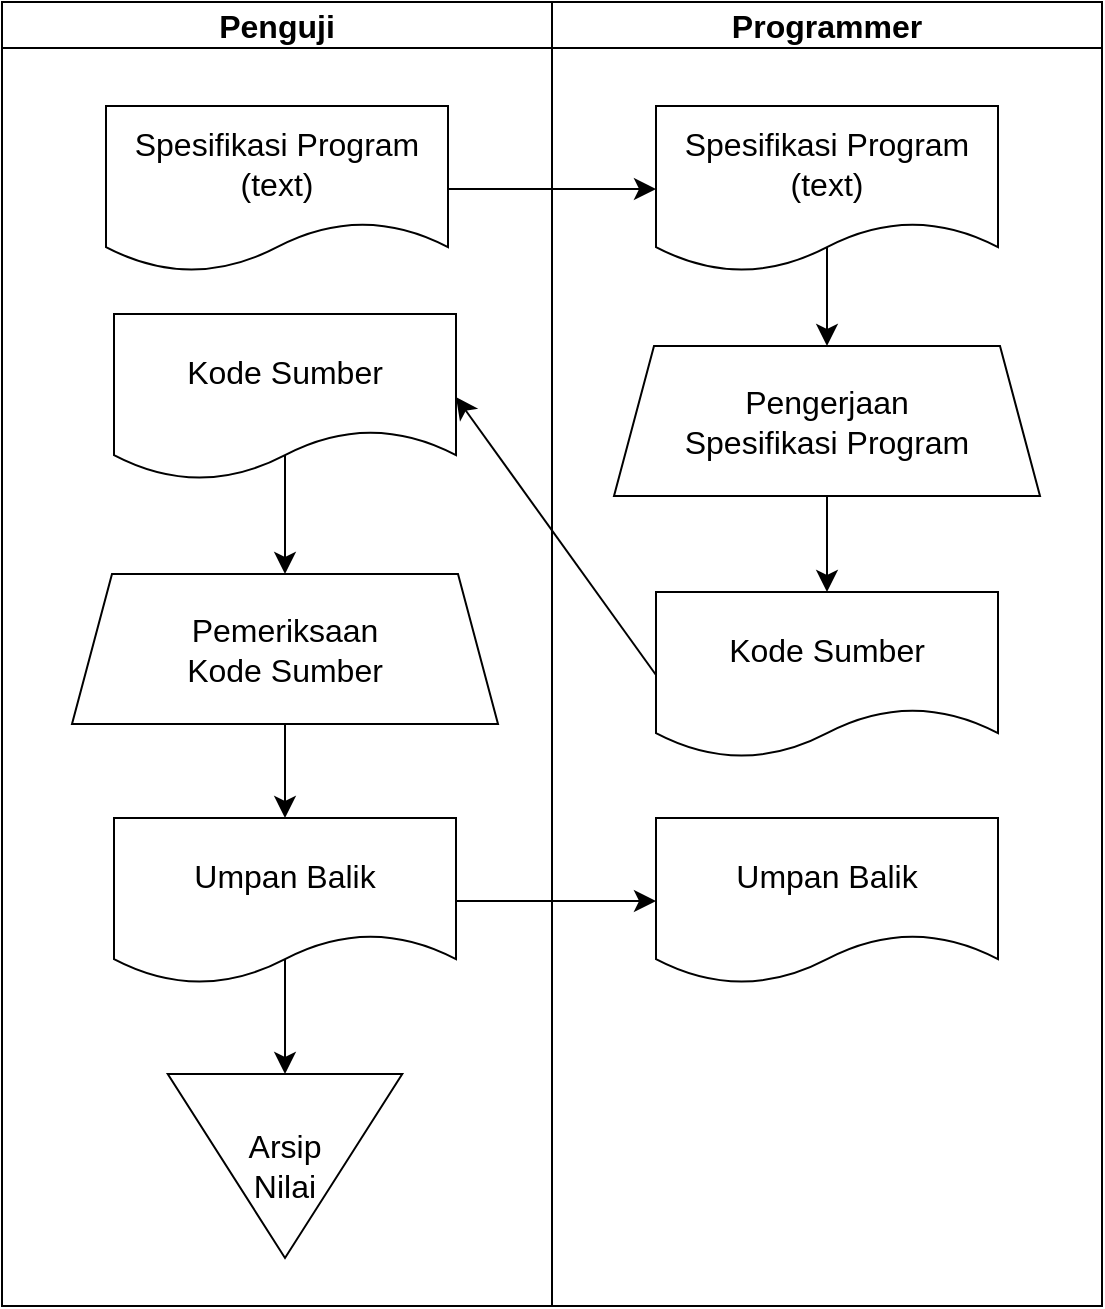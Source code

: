 <mxfile version="23.0.2" type="device" pages="6">
  <diagram name="sistem-sekarang" id="8gbJgNUeNWfK3pn7k8Cl">
    <mxGraphModel dx="1266" dy="560" grid="0" gridSize="10" guides="1" tooltips="1" connect="1" arrows="1" fold="1" page="0" pageScale="1" pageWidth="827" pageHeight="1169" math="0" shadow="0">
      <root>
        <mxCell id="0" />
        <mxCell id="1" parent="0" />
        <mxCell id="U74WaT3CgFHavqtYSrTg-2" value="Penguji" style="swimlane;whiteSpace=wrap;html=1;fontSize=16;movable=1;resizable=1;rotatable=1;deletable=1;editable=1;locked=0;connectable=1;" parent="1" vertex="1">
          <mxGeometry x="-342" y="30" width="275" height="652" as="geometry" />
        </mxCell>
        <mxCell id="U74WaT3CgFHavqtYSrTg-4" value="Spesifikasi Program (text)" style="shape=document;whiteSpace=wrap;html=1;boundedLbl=1;fontSize=16;movable=1;resizable=1;rotatable=1;deletable=1;editable=1;locked=0;connectable=1;" parent="U74WaT3CgFHavqtYSrTg-2" vertex="1">
          <mxGeometry x="52" y="52" width="171" height="83" as="geometry" />
        </mxCell>
        <mxCell id="U74WaT3CgFHavqtYSrTg-17" style="edgeStyle=none;curved=1;rounded=0;orthogonalLoop=1;jettySize=auto;html=1;exitX=0.5;exitY=0;exitDx=0;exitDy=0;entryX=0.5;entryY=0;entryDx=0;entryDy=0;fontSize=12;startSize=8;endSize=8;movable=1;resizable=1;rotatable=1;deletable=1;editable=1;locked=0;connectable=1;" parent="U74WaT3CgFHavqtYSrTg-2" source="U74WaT3CgFHavqtYSrTg-14" target="U74WaT3CgFHavqtYSrTg-16" edge="1">
          <mxGeometry relative="1" as="geometry" />
        </mxCell>
        <mxCell id="U74WaT3CgFHavqtYSrTg-14" value="Kode Sumber" style="shape=document;whiteSpace=wrap;html=1;boundedLbl=1;fontSize=16;movable=1;resizable=1;rotatable=1;deletable=1;editable=1;locked=0;connectable=1;" parent="U74WaT3CgFHavqtYSrTg-2" vertex="1">
          <mxGeometry x="56" y="156" width="171" height="83" as="geometry" />
        </mxCell>
        <mxCell id="U74WaT3CgFHavqtYSrTg-19" style="edgeStyle=none;curved=1;rounded=0;orthogonalLoop=1;jettySize=auto;html=1;exitX=0.5;exitY=0;exitDx=0;exitDy=0;entryX=0.5;entryY=0;entryDx=0;entryDy=0;fontSize=12;startSize=8;endSize=8;movable=1;resizable=1;rotatable=1;deletable=1;editable=1;locked=0;connectable=1;" parent="U74WaT3CgFHavqtYSrTg-2" source="U74WaT3CgFHavqtYSrTg-16" target="U74WaT3CgFHavqtYSrTg-18" edge="1">
          <mxGeometry relative="1" as="geometry" />
        </mxCell>
        <mxCell id="U74WaT3CgFHavqtYSrTg-16" value="Pemeriksaan&lt;br&gt;Kode Sumber" style="shape=trapezoid;perimeter=trapezoidPerimeter;whiteSpace=wrap;html=1;fixedSize=1;fontSize=16;movable=1;resizable=1;rotatable=1;deletable=1;editable=1;locked=0;connectable=1;" parent="U74WaT3CgFHavqtYSrTg-2" vertex="1">
          <mxGeometry x="35" y="286" width="213" height="75" as="geometry" />
        </mxCell>
        <mxCell id="U74WaT3CgFHavqtYSrTg-24" style="edgeStyle=none;curved=1;rounded=0;orthogonalLoop=1;jettySize=auto;html=1;exitX=0.5;exitY=0;exitDx=0;exitDy=0;fontSize=12;startSize=8;endSize=8;movable=1;resizable=1;rotatable=1;deletable=1;editable=1;locked=0;connectable=1;" parent="U74WaT3CgFHavqtYSrTg-2" source="U74WaT3CgFHavqtYSrTg-18" target="U74WaT3CgFHavqtYSrTg-22" edge="1">
          <mxGeometry relative="1" as="geometry" />
        </mxCell>
        <mxCell id="U74WaT3CgFHavqtYSrTg-18" value="Umpan Balik" style="shape=document;whiteSpace=wrap;html=1;boundedLbl=1;fontSize=16;movable=1;resizable=1;rotatable=1;deletable=1;editable=1;locked=0;connectable=1;" parent="U74WaT3CgFHavqtYSrTg-2" vertex="1">
          <mxGeometry x="56" y="408" width="171" height="83" as="geometry" />
        </mxCell>
        <mxCell id="U74WaT3CgFHavqtYSrTg-22" value="Arsip&lt;br&gt;Nilai" style="triangle;whiteSpace=wrap;html=1;fontSize=16;direction=south;movable=1;resizable=1;rotatable=1;deletable=1;editable=1;locked=0;connectable=1;" parent="U74WaT3CgFHavqtYSrTg-2" vertex="1">
          <mxGeometry x="82.88" y="536" width="117.25" height="92" as="geometry" />
        </mxCell>
        <mxCell id="U74WaT3CgFHavqtYSrTg-5" value="Programmer" style="swimlane;whiteSpace=wrap;html=1;fontSize=16;movable=1;resizable=1;rotatable=1;deletable=1;editable=1;locked=0;connectable=1;" parent="1" vertex="1">
          <mxGeometry x="-67" y="30" width="275" height="652" as="geometry" />
        </mxCell>
        <mxCell id="U74WaT3CgFHavqtYSrTg-11" style="edgeStyle=none;curved=1;rounded=0;orthogonalLoop=1;jettySize=auto;html=1;exitX=0.5;exitY=0;exitDx=0;exitDy=0;fontSize=12;startSize=8;endSize=8;entryX=0.5;entryY=0;entryDx=0;entryDy=0;movable=1;resizable=1;rotatable=1;deletable=1;editable=1;locked=0;connectable=1;" parent="U74WaT3CgFHavqtYSrTg-5" source="U74WaT3CgFHavqtYSrTg-6" target="U74WaT3CgFHavqtYSrTg-9" edge="1">
          <mxGeometry relative="1" as="geometry">
            <mxPoint x="138" y="177" as="targetPoint" />
          </mxGeometry>
        </mxCell>
        <mxCell id="U74WaT3CgFHavqtYSrTg-6" value="Spesifikasi Program (text)" style="shape=document;whiteSpace=wrap;html=1;boundedLbl=1;fontSize=16;movable=1;resizable=1;rotatable=1;deletable=1;editable=1;locked=0;connectable=1;" parent="U74WaT3CgFHavqtYSrTg-5" vertex="1">
          <mxGeometry x="52" y="52" width="171" height="83" as="geometry" />
        </mxCell>
        <mxCell id="U74WaT3CgFHavqtYSrTg-13" style="edgeStyle=none;curved=1;rounded=0;orthogonalLoop=1;jettySize=auto;html=1;exitX=0.5;exitY=1;exitDx=0;exitDy=0;entryX=0.5;entryY=0;entryDx=0;entryDy=0;fontSize=12;startSize=8;endSize=8;movable=1;resizable=1;rotatable=1;deletable=1;editable=1;locked=0;connectable=1;" parent="U74WaT3CgFHavqtYSrTg-5" source="U74WaT3CgFHavqtYSrTg-9" target="U74WaT3CgFHavqtYSrTg-12" edge="1">
          <mxGeometry relative="1" as="geometry" />
        </mxCell>
        <mxCell id="U74WaT3CgFHavqtYSrTg-9" value="Pengerjaan&lt;br&gt;Spesifikasi Program" style="shape=trapezoid;perimeter=trapezoidPerimeter;whiteSpace=wrap;html=1;fixedSize=1;fontSize=16;movable=1;resizable=1;rotatable=1;deletable=1;editable=1;locked=0;connectable=1;" parent="U74WaT3CgFHavqtYSrTg-5" vertex="1">
          <mxGeometry x="31" y="172" width="213" height="75" as="geometry" />
        </mxCell>
        <mxCell id="U74WaT3CgFHavqtYSrTg-12" value="Kode Sumber" style="shape=document;whiteSpace=wrap;html=1;boundedLbl=1;fontSize=16;movable=1;resizable=1;rotatable=1;deletable=1;editable=1;locked=0;connectable=1;" parent="U74WaT3CgFHavqtYSrTg-5" vertex="1">
          <mxGeometry x="52" y="295" width="171" height="83" as="geometry" />
        </mxCell>
        <mxCell id="U74WaT3CgFHavqtYSrTg-20" value="Umpan Balik" style="shape=document;whiteSpace=wrap;html=1;boundedLbl=1;fontSize=16;movable=1;resizable=1;rotatable=1;deletable=1;editable=1;locked=0;connectable=1;" parent="U74WaT3CgFHavqtYSrTg-5" vertex="1">
          <mxGeometry x="52" y="408" width="171" height="83" as="geometry" />
        </mxCell>
        <mxCell id="U74WaT3CgFHavqtYSrTg-8" style="edgeStyle=none;curved=1;rounded=0;orthogonalLoop=1;jettySize=auto;html=1;exitX=1;exitY=0.5;exitDx=0;exitDy=0;entryX=0;entryY=0.5;entryDx=0;entryDy=0;fontSize=12;startSize=8;endSize=8;movable=1;resizable=1;rotatable=1;deletable=1;editable=1;locked=0;connectable=1;" parent="1" source="U74WaT3CgFHavqtYSrTg-4" target="U74WaT3CgFHavqtYSrTg-6" edge="1">
          <mxGeometry relative="1" as="geometry" />
        </mxCell>
        <mxCell id="U74WaT3CgFHavqtYSrTg-15" style="edgeStyle=none;curved=1;rounded=0;orthogonalLoop=1;jettySize=auto;html=1;exitX=0;exitY=0.5;exitDx=0;exitDy=0;entryX=1;entryY=0.5;entryDx=0;entryDy=0;fontSize=12;startSize=8;endSize=8;movable=1;resizable=1;rotatable=1;deletable=1;editable=1;locked=0;connectable=1;" parent="1" source="U74WaT3CgFHavqtYSrTg-12" target="U74WaT3CgFHavqtYSrTg-14" edge="1">
          <mxGeometry relative="1" as="geometry" />
        </mxCell>
        <mxCell id="U74WaT3CgFHavqtYSrTg-21" style="edgeStyle=none;curved=1;rounded=0;orthogonalLoop=1;jettySize=auto;html=1;exitX=1;exitY=0.5;exitDx=0;exitDy=0;fontSize=12;startSize=8;endSize=8;movable=1;resizable=1;rotatable=1;deletable=1;editable=1;locked=0;connectable=1;" parent="1" source="U74WaT3CgFHavqtYSrTg-18" target="U74WaT3CgFHavqtYSrTg-20" edge="1">
          <mxGeometry relative="1" as="geometry" />
        </mxCell>
      </root>
    </mxGraphModel>
  </diagram>
  <diagram id="0DxpbIwfefayQhJV3djr" name="sistem-yang-diusulkan">
    <mxGraphModel dx="1266" dy="560" grid="0" gridSize="10" guides="1" tooltips="1" connect="1" arrows="1" fold="1" page="0" pageScale="1" pageWidth="827" pageHeight="1169" math="0" shadow="0">
      <root>
        <mxCell id="0" />
        <mxCell id="1" parent="0" />
        <mxCell id="kU6bbzYCAvY_T5tuzGzt-1" value="Penguji" style="swimlane;whiteSpace=wrap;html=1;fontSize=16;" parent="1" vertex="1">
          <mxGeometry x="-136" y="35" width="200" height="775" as="geometry" />
        </mxCell>
        <mxCell id="FSu9L4eR486P10XQN4He-3" style="edgeStyle=none;curved=1;rounded=0;orthogonalLoop=1;jettySize=auto;html=1;exitX=0.5;exitY=0;exitDx=0;exitDy=0;entryX=0.5;entryY=0;entryDx=0;entryDy=0;fontSize=12;startSize=8;endSize=8;" parent="kU6bbzYCAvY_T5tuzGzt-1" source="kU6bbzYCAvY_T5tuzGzt-4" target="kU6bbzYCAvY_T5tuzGzt-6" edge="1">
          <mxGeometry relative="1" as="geometry" />
        </mxCell>
        <mxCell id="kU6bbzYCAvY_T5tuzGzt-4" value="Spesifikasi Program" style="shape=document;whiteSpace=wrap;html=1;boundedLbl=1;fontSize=16;" parent="kU6bbzYCAvY_T5tuzGzt-1" vertex="1">
          <mxGeometry x="40" y="137" width="120" height="80" as="geometry" />
        </mxCell>
        <mxCell id="kU6bbzYCAvY_T5tuzGzt-5" value="Kode Sumber Program" style="shape=document;whiteSpace=wrap;html=1;boundedLbl=1;fontSize=16;" parent="kU6bbzYCAvY_T5tuzGzt-1" vertex="1">
          <mxGeometry x="40" y="345" width="120" height="80" as="geometry" />
        </mxCell>
        <mxCell id="FSu9L4eR486P10XQN4He-4" style="edgeStyle=none;curved=1;rounded=0;orthogonalLoop=1;jettySize=auto;html=1;exitX=0.5;exitY=0;exitDx=0;exitDy=0;entryX=0.5;entryY=0;entryDx=0;entryDy=0;fontSize=12;startSize=8;endSize=8;" parent="kU6bbzYCAvY_T5tuzGzt-1" source="kU6bbzYCAvY_T5tuzGzt-6" target="kU6bbzYCAvY_T5tuzGzt-5" edge="1">
          <mxGeometry relative="1" as="geometry" />
        </mxCell>
        <mxCell id="kU6bbzYCAvY_T5tuzGzt-6" value="Pembuatan&lt;br&gt;Kode Sumber" style="shape=trapezoid;perimeter=trapezoidPerimeter;whiteSpace=wrap;html=1;fixedSize=1;fontSize=16;" parent="kU6bbzYCAvY_T5tuzGzt-1" vertex="1">
          <mxGeometry x="29.5" y="249" width="141" height="60" as="geometry" />
        </mxCell>
        <mxCell id="FSu9L4eR486P10XQN4He-7" style="edgeStyle=none;curved=1;rounded=0;orthogonalLoop=1;jettySize=auto;html=1;exitX=0.5;exitY=0;exitDx=0;exitDy=0;entryX=0.5;entryY=0;entryDx=0;entryDy=0;fontSize=12;startSize=8;endSize=8;" parent="kU6bbzYCAvY_T5tuzGzt-1" source="FSu9L4eR486P10XQN4He-6" target="kU6bbzYCAvY_T5tuzGzt-4" edge="1">
          <mxGeometry relative="1" as="geometry" />
        </mxCell>
        <mxCell id="FSu9L4eR486P10XQN4He-6" value="Pembuatan&lt;br&gt;Spesifikasi&lt;br&gt;Program" style="shape=trapezoid;perimeter=trapezoidPerimeter;whiteSpace=wrap;html=1;fixedSize=1;fontSize=16;" parent="kU6bbzYCAvY_T5tuzGzt-1" vertex="1">
          <mxGeometry x="28" y="45" width="141" height="60" as="geometry" />
        </mxCell>
        <mxCell id="mco0Ai6TfOi3mUy7_NXu-1" value="Hasil Penilaian&lt;br&gt;Kode Sumber" style="shape=document;whiteSpace=wrap;html=1;boundedLbl=1;fontSize=16;" parent="kU6bbzYCAvY_T5tuzGzt-1" vertex="1">
          <mxGeometry x="38.5" y="461" width="120" height="80" as="geometry" />
        </mxCell>
        <mxCell id="mco0Ai6TfOi3mUy7_NXu-17" style="edgeStyle=none;curved=1;rounded=0;orthogonalLoop=1;jettySize=auto;html=1;exitX=0.5;exitY=1;exitDx=0;exitDy=0;fontSize=12;startSize=8;endSize=8;" parent="kU6bbzYCAvY_T5tuzGzt-1" source="mco0Ai6TfOi3mUy7_NXu-10" target="mco0Ai6TfOi3mUy7_NXu-14" edge="1">
          <mxGeometry relative="1" as="geometry" />
        </mxCell>
        <mxCell id="mco0Ai6TfOi3mUy7_NXu-10" value="Akses Arsip Penilaian" style="rounded=0;whiteSpace=wrap;html=1;fontSize=16;" parent="kU6bbzYCAvY_T5tuzGzt-1" vertex="1">
          <mxGeometry x="40" y="577" width="120" height="60" as="geometry" />
        </mxCell>
        <mxCell id="mco0Ai6TfOi3mUy7_NXu-14" value="Hasil Penilaian&lt;br&gt;Kode Sumber" style="shape=document;whiteSpace=wrap;html=1;boundedLbl=1;fontSize=16;" parent="kU6bbzYCAvY_T5tuzGzt-1" vertex="1">
          <mxGeometry x="38.5" y="673" width="120" height="80" as="geometry" />
        </mxCell>
        <mxCell id="kU6bbzYCAvY_T5tuzGzt-2" value="Aplikasi" style="swimlane;whiteSpace=wrap;html=1;fontSize=16;" parent="1" vertex="1">
          <mxGeometry x="64" y="35" width="200" height="775" as="geometry" />
        </mxCell>
        <mxCell id="FSu9L4eR486P10XQN4He-14" value="Kode Sumber Programmer" style="shape=document;whiteSpace=wrap;html=1;boundedLbl=1;fontSize=16;" parent="kU6bbzYCAvY_T5tuzGzt-2" vertex="1">
          <mxGeometry x="50" y="126" width="120" height="80" as="geometry" />
        </mxCell>
        <mxCell id="FSu9L4eR486P10XQN4He-20" style="edgeStyle=none;curved=1;rounded=0;orthogonalLoop=1;jettySize=auto;html=1;exitX=0.5;exitY=0;exitDx=0;exitDy=0;fontSize=12;startSize=8;endSize=8;" parent="kU6bbzYCAvY_T5tuzGzt-2" source="FSu9L4eR486P10XQN4He-16" target="FSu9L4eR486P10XQN4He-19" edge="1">
          <mxGeometry relative="1" as="geometry" />
        </mxCell>
        <mxCell id="FSu9L4eR486P10XQN4He-16" value="Kode Sumber Penguji" style="shape=document;whiteSpace=wrap;html=1;boundedLbl=1;fontSize=16;" parent="kU6bbzYCAvY_T5tuzGzt-2" vertex="1">
          <mxGeometry x="37" y="174" width="120" height="80" as="geometry" />
        </mxCell>
        <mxCell id="FSu9L4eR486P10XQN4He-22" style="edgeStyle=none;curved=1;rounded=0;orthogonalLoop=1;jettySize=auto;html=1;exitX=0.5;exitY=1;exitDx=0;exitDy=0;entryX=0.5;entryY=0;entryDx=0;entryDy=0;fontSize=12;startSize=8;endSize=8;" parent="kU6bbzYCAvY_T5tuzGzt-2" source="FSu9L4eR486P10XQN4He-19" target="FSu9L4eR486P10XQN4He-21" edge="1">
          <mxGeometry relative="1" as="geometry" />
        </mxCell>
        <mxCell id="FSu9L4eR486P10XQN4He-19" value="Penilaian&lt;br&gt;Kode Sumber" style="rounded=0;whiteSpace=wrap;html=1;fontSize=16;" parent="kU6bbzYCAvY_T5tuzGzt-2" vertex="1">
          <mxGeometry x="43.5" y="302" width="120" height="60" as="geometry" />
        </mxCell>
        <mxCell id="mco0Ai6TfOi3mUy7_NXu-8" style="edgeStyle=none;curved=1;rounded=0;orthogonalLoop=1;jettySize=auto;html=1;exitX=0.5;exitY=0;exitDx=0;exitDy=0;entryX=0.5;entryY=0;entryDx=0;entryDy=0;fontSize=12;startSize=8;endSize=8;" parent="kU6bbzYCAvY_T5tuzGzt-2" source="FSu9L4eR486P10XQN4He-21" target="mco0Ai6TfOi3mUy7_NXu-7" edge="1">
          <mxGeometry relative="1" as="geometry" />
        </mxCell>
        <mxCell id="FSu9L4eR486P10XQN4He-21" value="Hasil Penilaian&lt;br&gt;Kode Sumber" style="shape=document;whiteSpace=wrap;html=1;boundedLbl=1;fontSize=16;" parent="kU6bbzYCAvY_T5tuzGzt-2" vertex="1">
          <mxGeometry x="43.5" y="410" width="120" height="80" as="geometry" />
        </mxCell>
        <mxCell id="mco0Ai6TfOi3mUy7_NXu-5" value="Data Arsip&lt;br&gt;Penilaian" style="shape=cylinder3;whiteSpace=wrap;html=1;boundedLbl=1;backgroundOutline=1;size=15;fontSize=16;" parent="kU6bbzYCAvY_T5tuzGzt-2" vertex="1">
          <mxGeometry x="52.5" y="619" width="102" height="98" as="geometry" />
        </mxCell>
        <mxCell id="mco0Ai6TfOi3mUy7_NXu-7" value="Penyimpanan Arsip Penilaian" style="rounded=0;whiteSpace=wrap;html=1;fontSize=16;" parent="kU6bbzYCAvY_T5tuzGzt-2" vertex="1">
          <mxGeometry x="43.5" y="529" width="120" height="60" as="geometry" />
        </mxCell>
        <mxCell id="mco0Ai6TfOi3mUy7_NXu-9" style="edgeStyle=none;curved=1;rounded=0;orthogonalLoop=1;jettySize=auto;html=1;exitX=0.5;exitY=1;exitDx=0;exitDy=0;entryX=0.5;entryY=0;entryDx=0;entryDy=0;entryPerimeter=0;fontSize=12;startSize=8;endSize=8;" parent="kU6bbzYCAvY_T5tuzGzt-2" source="mco0Ai6TfOi3mUy7_NXu-7" target="mco0Ai6TfOi3mUy7_NXu-5" edge="1">
          <mxGeometry relative="1" as="geometry" />
        </mxCell>
        <mxCell id="kU6bbzYCAvY_T5tuzGzt-3" value="Programmer" style="swimlane;whiteSpace=wrap;html=1;fontSize=16;" parent="1" vertex="1">
          <mxGeometry x="264" y="35" width="200" height="775" as="geometry" />
        </mxCell>
        <mxCell id="FSu9L4eR486P10XQN4He-12" style="edgeStyle=none;curved=1;rounded=0;orthogonalLoop=1;jettySize=auto;html=1;exitX=0.5;exitY=0;exitDx=0;exitDy=0;entryX=0.5;entryY=0;entryDx=0;entryDy=0;fontSize=12;startSize=8;endSize=8;" parent="kU6bbzYCAvY_T5tuzGzt-3" source="FSu9L4eR486P10XQN4He-8" target="FSu9L4eR486P10XQN4He-10" edge="1">
          <mxGeometry relative="1" as="geometry" />
        </mxCell>
        <mxCell id="FSu9L4eR486P10XQN4He-8" value="Spesifikasi Program" style="shape=document;whiteSpace=wrap;html=1;boundedLbl=1;fontSize=16;" parent="kU6bbzYCAvY_T5tuzGzt-3" vertex="1">
          <mxGeometry x="40" y="48" width="120" height="80" as="geometry" />
        </mxCell>
        <mxCell id="FSu9L4eR486P10XQN4He-13" style="edgeStyle=none;curved=1;rounded=0;orthogonalLoop=1;jettySize=auto;html=1;exitX=0.5;exitY=0;exitDx=0;exitDy=0;entryX=0.5;entryY=0;entryDx=0;entryDy=0;fontSize=12;startSize=8;endSize=8;" parent="kU6bbzYCAvY_T5tuzGzt-3" source="FSu9L4eR486P10XQN4He-10" target="FSu9L4eR486P10XQN4He-11" edge="1">
          <mxGeometry relative="1" as="geometry" />
        </mxCell>
        <mxCell id="FSu9L4eR486P10XQN4He-10" value="Pembuatan&lt;br&gt;Kode Sumber" style="shape=trapezoid;perimeter=trapezoidPerimeter;whiteSpace=wrap;html=1;fixedSize=1;fontSize=16;" parent="kU6bbzYCAvY_T5tuzGzt-3" vertex="1">
          <mxGeometry x="29.5" y="160" width="141" height="60" as="geometry" />
        </mxCell>
        <mxCell id="FSu9L4eR486P10XQN4He-11" value="Kode Sumber Program" style="shape=document;whiteSpace=wrap;html=1;boundedLbl=1;fontSize=16;" parent="kU6bbzYCAvY_T5tuzGzt-3" vertex="1">
          <mxGeometry x="40" y="252" width="120" height="80" as="geometry" />
        </mxCell>
        <mxCell id="mco0Ai6TfOi3mUy7_NXu-2" value="Hasil Penilaian&lt;br&gt;Kode Sumber" style="shape=document;whiteSpace=wrap;html=1;boundedLbl=1;fontSize=16;" parent="kU6bbzYCAvY_T5tuzGzt-3" vertex="1">
          <mxGeometry x="43" y="364" width="120" height="80" as="geometry" />
        </mxCell>
        <mxCell id="mco0Ai6TfOi3mUy7_NXu-16" style="edgeStyle=none;curved=1;rounded=0;orthogonalLoop=1;jettySize=auto;html=1;exitX=0.5;exitY=1;exitDx=0;exitDy=0;entryX=0.5;entryY=0;entryDx=0;entryDy=0;fontSize=12;startSize=8;endSize=8;" parent="kU6bbzYCAvY_T5tuzGzt-3" source="mco0Ai6TfOi3mUy7_NXu-11" target="mco0Ai6TfOi3mUy7_NXu-15" edge="1">
          <mxGeometry relative="1" as="geometry" />
        </mxCell>
        <mxCell id="mco0Ai6TfOi3mUy7_NXu-11" value="Akses Arsip Penilaian" style="rounded=0;whiteSpace=wrap;html=1;fontSize=16;" parent="kU6bbzYCAvY_T5tuzGzt-3" vertex="1">
          <mxGeometry x="43" y="476" width="120" height="60" as="geometry" />
        </mxCell>
        <mxCell id="mco0Ai6TfOi3mUy7_NXu-15" value="Hasil Penilaian&lt;br&gt;Kode Sumber" style="shape=document;whiteSpace=wrap;html=1;boundedLbl=1;fontSize=16;" parent="kU6bbzYCAvY_T5tuzGzt-3" vertex="1">
          <mxGeometry x="43" y="568" width="120" height="80" as="geometry" />
        </mxCell>
        <mxCell id="FSu9L4eR486P10XQN4He-9" style="edgeStyle=none;curved=0;rounded=1;orthogonalLoop=1;jettySize=auto;html=1;exitX=1;exitY=0.5;exitDx=0;exitDy=0;fontSize=12;startSize=8;endSize=8;" parent="1" source="kU6bbzYCAvY_T5tuzGzt-4" target="FSu9L4eR486P10XQN4He-8" edge="1">
          <mxGeometry relative="1" as="geometry">
            <Array as="points">
              <mxPoint x="82" y="212" />
              <mxPoint x="88" y="123" />
            </Array>
          </mxGeometry>
        </mxCell>
        <mxCell id="FSu9L4eR486P10XQN4He-17" style="edgeStyle=none;curved=1;rounded=0;orthogonalLoop=1;jettySize=auto;html=1;exitX=1;exitY=0.5;exitDx=0;exitDy=0;entryX=0;entryY=0.5;entryDx=0;entryDy=0;fontSize=12;startSize=8;endSize=8;" parent="1" source="kU6bbzYCAvY_T5tuzGzt-5" target="FSu9L4eR486P10XQN4He-16" edge="1">
          <mxGeometry relative="1" as="geometry" />
        </mxCell>
        <mxCell id="FSu9L4eR486P10XQN4He-18" style="edgeStyle=none;curved=1;rounded=0;orthogonalLoop=1;jettySize=auto;html=1;exitX=0;exitY=0.5;exitDx=0;exitDy=0;entryX=1;entryY=0.5;entryDx=0;entryDy=0;fontSize=12;startSize=8;endSize=8;" parent="1" source="FSu9L4eR486P10XQN4He-11" target="FSu9L4eR486P10XQN4He-14" edge="1">
          <mxGeometry relative="1" as="geometry" />
        </mxCell>
        <mxCell id="mco0Ai6TfOi3mUy7_NXu-3" style="edgeStyle=none;curved=1;rounded=0;orthogonalLoop=1;jettySize=auto;html=1;exitX=0;exitY=0.5;exitDx=0;exitDy=0;entryX=1;entryY=0.5;entryDx=0;entryDy=0;fontSize=12;startSize=8;endSize=8;" parent="1" source="FSu9L4eR486P10XQN4He-21" target="mco0Ai6TfOi3mUy7_NXu-1" edge="1">
          <mxGeometry relative="1" as="geometry" />
        </mxCell>
        <mxCell id="mco0Ai6TfOi3mUy7_NXu-4" style="edgeStyle=none;curved=1;rounded=0;orthogonalLoop=1;jettySize=auto;html=1;exitX=1;exitY=0.5;exitDx=0;exitDy=0;entryX=0;entryY=0.5;entryDx=0;entryDy=0;fontSize=12;startSize=8;endSize=8;" parent="1" source="FSu9L4eR486P10XQN4He-21" target="mco0Ai6TfOi3mUy7_NXu-2" edge="1">
          <mxGeometry relative="1" as="geometry" />
        </mxCell>
        <mxCell id="mco0Ai6TfOi3mUy7_NXu-12" style="edgeStyle=none;curved=1;rounded=0;orthogonalLoop=1;jettySize=auto;html=1;exitX=0;exitY=0.5;exitDx=0;exitDy=0;exitPerimeter=0;entryX=1;entryY=0.5;entryDx=0;entryDy=0;fontSize=12;startSize=8;endSize=8;" parent="1" source="mco0Ai6TfOi3mUy7_NXu-5" target="mco0Ai6TfOi3mUy7_NXu-10" edge="1">
          <mxGeometry relative="1" as="geometry" />
        </mxCell>
        <mxCell id="mco0Ai6TfOi3mUy7_NXu-13" style="edgeStyle=none;curved=1;rounded=0;orthogonalLoop=1;jettySize=auto;html=1;exitX=1;exitY=0.5;exitDx=0;exitDy=0;exitPerimeter=0;entryX=0;entryY=0.5;entryDx=0;entryDy=0;fontSize=12;startSize=8;endSize=8;" parent="1" source="mco0Ai6TfOi3mUy7_NXu-5" target="mco0Ai6TfOi3mUy7_NXu-11" edge="1">
          <mxGeometry relative="1" as="geometry" />
        </mxCell>
      </root>
    </mxGraphModel>
  </diagram>
  <diagram id="2HjoNJOx0jUaz05SnQz8" name="use-case-diagram">
    <mxGraphModel dx="1266" dy="560" grid="0" gridSize="10" guides="1" tooltips="1" connect="1" arrows="1" fold="1" page="0" pageScale="1" pageWidth="827" pageHeight="1169" math="0" shadow="0">
      <root>
        <mxCell id="0" />
        <mxCell id="1" parent="0" />
        <mxCell id="8lzP49SBCRMoY6X3Xv5P-2" value="" style="rounded=0;whiteSpace=wrap;html=1;fontSize=16;" parent="1" vertex="1">
          <mxGeometry x="-143" y="141" width="231" height="296" as="geometry" />
        </mxCell>
        <mxCell id="5WQWZgf9qL648LdX2xyR-8" value="" style="group" parent="1" vertex="1" connectable="0">
          <mxGeometry x="-135" y="450" width="231" height="256" as="geometry" />
        </mxCell>
        <mxCell id="5WQWZgf9qL648LdX2xyR-9" value="" style="rounded=0;whiteSpace=wrap;html=1;fontSize=16;" parent="5WQWZgf9qL648LdX2xyR-8" vertex="1">
          <mxGeometry width="231" height="256" as="geometry" />
        </mxCell>
        <mxCell id="5WQWZgf9qL648LdX2xyR-10" value="Sistem pengelolaan data arsip&lt;br&gt;penilaian kode sumber" style="text;html=1;strokeColor=none;fillColor=none;align=left;verticalAlign=middle;whiteSpace=wrap;rounded=0;fontSize=14;" parent="5WQWZgf9qL648LdX2xyR-8" vertex="1">
          <mxGeometry x="2" y="9.996" width="227" height="17.494" as="geometry" />
        </mxCell>
        <mxCell id="5WQWZgf9qL648LdX2xyR-6" value="Pengelolaan data arsip dengan API" style="ellipse;whiteSpace=wrap;html=1;fontSize=16;movable=1;resizable=1;rotatable=1;deletable=1;editable=1;locked=0;connectable=1;" parent="5WQWZgf9qL648LdX2xyR-8" vertex="1">
          <mxGeometry x="24" y="46" width="144.5" height="87" as="geometry" />
        </mxCell>
        <mxCell id="5WQWZgf9qL648LdX2xyR-2" value="Penyimpanan&lt;br&gt;arsip penilaian" style="ellipse;whiteSpace=wrap;html=1;fontSize=16;movable=1;resizable=1;rotatable=1;deletable=1;editable=1;locked=0;connectable=1;" parent="5WQWZgf9qL648LdX2xyR-8" vertex="1">
          <mxGeometry x="27" y="160" width="144.5" height="87" as="geometry" />
        </mxCell>
        <mxCell id="5WQWZgf9qL648LdX2xyR-7" style="edgeStyle=none;curved=1;rounded=0;orthogonalLoop=1;jettySize=auto;html=1;exitX=0.5;exitY=0;exitDx=0;exitDy=0;entryX=0.5;entryY=1;entryDx=0;entryDy=0;fontSize=12;startSize=8;endSize=8;" parent="5WQWZgf9qL648LdX2xyR-8" source="5WQWZgf9qL648LdX2xyR-2" target="5WQWZgf9qL648LdX2xyR-6" edge="1">
          <mxGeometry relative="1" as="geometry" />
        </mxCell>
        <mxCell id="8lzP49SBCRMoY6X3Xv5P-4" value="" style="rounded=0;whiteSpace=wrap;html=1;fontSize=16;movable=1;resizable=1;rotatable=1;deletable=1;editable=1;locked=0;connectable=1;" parent="1" vertex="1">
          <mxGeometry x="104" y="94" width="270" height="443" as="geometry" />
        </mxCell>
        <mxCell id="wN1szZaOOW6U9_W4LCgm-1" style="edgeStyle=none;curved=1;rounded=0;orthogonalLoop=1;jettySize=auto;html=1;exitX=0.5;exitY=0.5;exitDx=0;exitDy=0;exitPerimeter=0;entryX=0;entryY=0.5;entryDx=0;entryDy=0;fontSize=12;endArrow=none;endFill=0;movable=1;resizable=1;rotatable=1;deletable=1;editable=1;locked=0;connectable=1;" parent="1" source="ECux1WpCOA2CIAxOBt7A-1" target="ToZ8bL3bm-3KPqFQ6Y-F-1" edge="1">
          <mxGeometry relative="1" as="geometry" />
        </mxCell>
        <mxCell id="5WQWZgf9qL648LdX2xyR-13" style="edgeStyle=orthogonalEdgeStyle;rounded=0;orthogonalLoop=1;jettySize=auto;html=1;exitX=0.5;exitY=0.5;exitDx=0;exitDy=0;exitPerimeter=0;fontSize=12;startSize=8;endSize=8;" parent="1" source="ECux1WpCOA2CIAxOBt7A-1" target="5WQWZgf9qL648LdX2xyR-6" edge="1">
          <mxGeometry relative="1" as="geometry">
            <Array as="points">
              <mxPoint x="-283" y="196" />
              <mxPoint x="-283" y="540" />
            </Array>
          </mxGeometry>
        </mxCell>
        <mxCell id="ECux1WpCOA2CIAxOBt7A-1" value="Penguji" style="shape=umlActor;verticalLabelPosition=bottom;verticalAlign=top;html=1;outlineConnect=0;fontSize=16;movable=1;resizable=1;rotatable=1;deletable=1;editable=1;locked=0;connectable=1;" parent="1" vertex="1">
          <mxGeometry x="-245" y="166" width="30" height="60" as="geometry" />
        </mxCell>
        <mxCell id="AVq5W8KQNnrComboli0d-21" style="edgeStyle=none;curved=1;rounded=0;orthogonalLoop=1;jettySize=auto;html=1;exitX=0.5;exitY=0.5;exitDx=0;exitDy=0;exitPerimeter=0;entryX=1;entryY=0.5;entryDx=0;entryDy=0;fontSize=12;startSize=8;endSize=8;endArrow=none;endFill=0;" parent="1" source="ECux1WpCOA2CIAxOBt7A-2" target="WPztoNnkhUpQA_P5MQoR-2" edge="1">
          <mxGeometry relative="1" as="geometry" />
        </mxCell>
        <mxCell id="ECux1WpCOA2CIAxOBt7A-2" value="Aplikasi" style="shape=umlActor;verticalLabelPosition=bottom;verticalAlign=top;html=1;outlineConnect=0;fontSize=16;" parent="1" vertex="1">
          <mxGeometry x="423" y="285.5" width="30" height="60" as="geometry" />
        </mxCell>
        <mxCell id="wN1szZaOOW6U9_W4LCgm-4" style="edgeStyle=none;curved=1;rounded=0;orthogonalLoop=1;jettySize=auto;html=1;exitX=0.5;exitY=0.5;exitDx=0;exitDy=0;exitPerimeter=0;entryX=0;entryY=0.5;entryDx=0;entryDy=0;fontSize=12;startSize=8;endSize=8;endArrow=none;endFill=0;movable=1;resizable=1;rotatable=1;deletable=1;editable=1;locked=0;connectable=1;" parent="1" source="ECux1WpCOA2CIAxOBt7A-3" target="MuJODI8R_AxOPSlFhrvC-1" edge="1">
          <mxGeometry relative="1" as="geometry" />
        </mxCell>
        <mxCell id="5WQWZgf9qL648LdX2xyR-12" style="edgeStyle=orthogonalEdgeStyle;rounded=0;orthogonalLoop=1;jettySize=auto;html=1;exitX=0.5;exitY=0.5;exitDx=0;exitDy=0;exitPerimeter=0;fontSize=12;startSize=8;endSize=8;" parent="1" source="ECux1WpCOA2CIAxOBt7A-3" target="5WQWZgf9qL648LdX2xyR-6" edge="1">
          <mxGeometry relative="1" as="geometry">
            <Array as="points">
              <mxPoint x="-283" y="317" />
              <mxPoint x="-283" y="540" />
            </Array>
          </mxGeometry>
        </mxCell>
        <mxCell id="ECux1WpCOA2CIAxOBt7A-3" value="Programmer" style="shape=umlActor;verticalLabelPosition=bottom;verticalAlign=top;html=1;outlineConnect=0;fontSize=16;movable=1;resizable=1;rotatable=1;deletable=1;editable=1;locked=0;connectable=1;" parent="1" vertex="1">
          <mxGeometry x="-223" y="287" width="30" height="60" as="geometry" />
        </mxCell>
        <mxCell id="wN1szZaOOW6U9_W4LCgm-2" style="edgeStyle=none;curved=1;rounded=0;orthogonalLoop=1;jettySize=auto;html=1;exitX=0.5;exitY=1;exitDx=0;exitDy=0;entryX=0.5;entryY=0;entryDx=0;entryDy=0;fontSize=12;startSize=8;endSize=8;dashed=1;endArrow=open;endFill=0;movable=1;resizable=1;rotatable=1;deletable=1;editable=1;locked=0;connectable=1;" parent="1" source="ToZ8bL3bm-3KPqFQ6Y-F-1" target="MuJODI8R_AxOPSlFhrvC-1" edge="1">
          <mxGeometry relative="1" as="geometry" />
        </mxCell>
        <mxCell id="wN1szZaOOW6U9_W4LCgm-3" value="&amp;lt;&amp;lt;include&amp;gt;&amp;gt;" style="edgeLabel;html=1;align=center;verticalAlign=middle;resizable=1;points=[];fontSize=16;movable=1;rotatable=1;deletable=1;editable=1;locked=0;connectable=1;" parent="wN1szZaOOW6U9_W4LCgm-2" vertex="1" connectable="0">
          <mxGeometry x="-0.069" y="-1" relative="1" as="geometry">
            <mxPoint as="offset" />
          </mxGeometry>
        </mxCell>
        <mxCell id="AVq5W8KQNnrComboli0d-22" style="edgeStyle=none;curved=1;rounded=0;orthogonalLoop=1;jettySize=auto;html=1;exitX=1;exitY=0.5;exitDx=0;exitDy=0;entryX=0;entryY=0.5;entryDx=0;entryDy=0;fontSize=12;startSize=8;endSize=8;" parent="1" source="MuJODI8R_AxOPSlFhrvC-1" target="WPztoNnkhUpQA_P5MQoR-2" edge="1">
          <mxGeometry relative="1" as="geometry" />
        </mxCell>
        <mxCell id="MuJODI8R_AxOPSlFhrvC-1" value="Input kode sumber" style="ellipse;whiteSpace=wrap;html=1;fontSize=16;movable=1;resizable=1;rotatable=1;deletable=1;editable=1;locked=0;connectable=1;" parent="1" vertex="1">
          <mxGeometry x="-87.5" y="331" width="120" height="80" as="geometry" />
        </mxCell>
        <mxCell id="5WQWZgf9qL648LdX2xyR-1" style="edgeStyle=none;curved=1;rounded=0;orthogonalLoop=1;jettySize=auto;html=1;exitX=0;exitY=1;exitDx=0;exitDy=0;entryX=0.5;entryY=0;entryDx=0;entryDy=0;fontSize=12;startSize=8;endSize=8;" parent="1" source="WPztoNnkhUpQA_P5MQoR-2" target="AVq5W8KQNnrComboli0d-9" edge="1">
          <mxGeometry relative="1" as="geometry" />
        </mxCell>
        <mxCell id="WPztoNnkhUpQA_P5MQoR-2" value="Proses penilaian kode sumber" style="ellipse;whiteSpace=wrap;html=1;fontSize=16;movable=1;resizable=1;rotatable=1;deletable=1;editable=1;locked=0;connectable=1;" parent="1" vertex="1">
          <mxGeometry x="208" y="268" width="145" height="95" as="geometry" />
        </mxCell>
        <mxCell id="AVq5W8KQNnrComboli0d-11" style="edgeStyle=none;curved=1;rounded=0;orthogonalLoop=1;jettySize=auto;html=1;exitX=0.5;exitY=1;exitDx=0;exitDy=0;fontSize=12;startSize=8;endSize=8;entryX=0.356;entryY=0.046;entryDx=0;entryDy=0;dashed=1;endArrow=open;endFill=0;entryPerimeter=0;" parent="1" source="AVq5W8KQNnrComboli0d-3" target="WPztoNnkhUpQA_P5MQoR-2" edge="1">
          <mxGeometry relative="1" as="geometry" />
        </mxCell>
        <mxCell id="AVq5W8KQNnrComboli0d-13" style="edgeStyle=none;curved=1;rounded=0;orthogonalLoop=1;jettySize=auto;html=1;exitX=0.5;exitY=1;exitDx=0;exitDy=0;fontSize=12;startSize=8;endSize=8;entryX=0.5;entryY=0;entryDx=0;entryDy=0;dashed=1;endArrow=open;endFill=0;" parent="1" source="AVq5W8KQNnrComboli0d-6" target="WPztoNnkhUpQA_P5MQoR-2" edge="1">
          <mxGeometry relative="1" as="geometry" />
        </mxCell>
        <mxCell id="AVq5W8KQNnrComboli0d-16" style="edgeStyle=none;curved=1;rounded=0;orthogonalLoop=1;jettySize=auto;html=1;exitX=0.5;exitY=0;exitDx=0;exitDy=0;fontSize=12;startSize=8;endSize=8;dashed=1;endArrow=open;endFill=0;" parent="1" source="AVq5W8KQNnrComboli0d-10" target="WPztoNnkhUpQA_P5MQoR-2" edge="1">
          <mxGeometry relative="1" as="geometry" />
        </mxCell>
        <mxCell id="8lzP49SBCRMoY6X3Xv5P-5" value="Sistem penilaian kode sumber" style="text;html=1;strokeColor=none;fillColor=none;align=left;verticalAlign=middle;whiteSpace=wrap;rounded=0;fontSize=14;" parent="1" vertex="1">
          <mxGeometry x="106" y="87" width="199" height="44.15" as="geometry" />
        </mxCell>
        <mxCell id="AVq5W8KQNnrComboli0d-6" value="Cek input dan output" style="ellipse;whiteSpace=wrap;html=1;fontSize=16;movable=1;resizable=1;rotatable=1;deletable=1;editable=1;locked=0;connectable=1;" parent="1" vertex="1">
          <mxGeometry x="229.5" y="128.69" width="120" height="58.31" as="geometry" />
        </mxCell>
        <mxCell id="5WQWZgf9qL648LdX2xyR-5" style="edgeStyle=none;curved=1;rounded=0;orthogonalLoop=1;jettySize=auto;html=1;exitX=0.5;exitY=1;exitDx=0;exitDy=0;entryX=0.91;entryY=0.195;entryDx=0;entryDy=0;fontSize=12;startSize=8;endSize=8;entryPerimeter=0;" parent="1" source="AVq5W8KQNnrComboli0d-9" target="5WQWZgf9qL648LdX2xyR-2" edge="1">
          <mxGeometry relative="1" as="geometry" />
        </mxCell>
        <mxCell id="AVq5W8KQNnrComboli0d-9" value="Simpan arsip penilaian dengan API" style="ellipse;whiteSpace=wrap;html=1;fontSize=16;movable=1;resizable=1;rotatable=1;deletable=1;editable=1;locked=0;connectable=1;" parent="1" vertex="1">
          <mxGeometry x="129" y="396" width="146" height="78" as="geometry" />
        </mxCell>
        <mxCell id="AVq5W8KQNnrComboli0d-10" value="Cek kesamaan kode sumber" style="ellipse;whiteSpace=wrap;html=1;fontSize=16;movable=1;resizable=1;rotatable=1;deletable=1;editable=1;locked=0;connectable=1;" parent="1" vertex="1">
          <mxGeometry x="236" y="461" width="135.33" height="73" as="geometry" />
        </mxCell>
        <mxCell id="AVq5W8KQNnrComboli0d-3" value="Cek variabel, function, dan class" style="ellipse;whiteSpace=wrap;html=1;fontSize=16;movable=1;resizable=1;rotatable=1;deletable=1;editable=1;locked=0;connectable=1;" parent="1" vertex="1">
          <mxGeometry x="120" y="187" width="153" height="64" as="geometry" />
        </mxCell>
        <mxCell id="5WQWZgf9qL648LdX2xyR-3" value="Server" style="shape=umlActor;verticalLabelPosition=bottom;verticalAlign=top;html=1;outlineConnect=0;fontSize=16;" parent="1" vertex="1">
          <mxGeometry x="161" y="621" width="30" height="60" as="geometry" />
        </mxCell>
        <mxCell id="5WQWZgf9qL648LdX2xyR-4" style="edgeStyle=none;curved=1;rounded=0;orthogonalLoop=1;jettySize=auto;html=1;exitX=0.5;exitY=0.5;exitDx=0;exitDy=0;exitPerimeter=0;fontSize=12;startSize=8;endSize=8;" parent="1" source="5WQWZgf9qL648LdX2xyR-3" target="5WQWZgf9qL648LdX2xyR-2" edge="1">
          <mxGeometry relative="1" as="geometry" />
        </mxCell>
        <mxCell id="8lzP49SBCRMoY6X3Xv5P-3" value="Sistem perancangan kode sumber" style="text;html=1;strokeColor=none;fillColor=none;align=left;verticalAlign=middle;whiteSpace=wrap;rounded=0;fontSize=14;" parent="1" vertex="1">
          <mxGeometry x="-139" y="146.997" width="227" height="28.907" as="geometry" />
        </mxCell>
        <mxCell id="ToZ8bL3bm-3KPqFQ6Y-F-1" value="Input spesifikasi kode sumber" style="ellipse;whiteSpace=wrap;html=1;fontSize=16;movable=1;resizable=1;rotatable=1;deletable=1;editable=1;locked=0;connectable=1;" parent="1" vertex="1">
          <mxGeometry x="-123" y="190" width="151" height="80" as="geometry" />
        </mxCell>
      </root>
    </mxGraphModel>
  </diagram>
  <diagram id="gcYshsKGrr5Xm0wvawja" name="activity-diagram">
    <mxGraphModel dx="1266" dy="960" grid="0" gridSize="10" guides="1" tooltips="1" connect="1" arrows="1" fold="1" page="0" pageScale="1" pageWidth="827" pageHeight="1169" math="0" shadow="0">
      <root>
        <mxCell id="0" />
        <mxCell id="1" parent="0" />
        <mxCell id="-_1qdV3JMRVOqOPFmKm9-2" value="Diagram&amp;nbsp;&lt;span style=&quot;text-indent: -0.25in; background-color: initial;&quot;&gt;Input spesifikasi kode sumber&lt;/span&gt;&lt;p style=&quot;text-indent:-.25in;mso-list:l0 level1 lfo1&quot; class=&quot;MsoListParagraph&quot;&gt;&lt;/p&gt;" style="text;html=1;strokeColor=none;fillColor=none;align=left;verticalAlign=middle;whiteSpace=wrap;rounded=0;fontSize=16;" parent="1" vertex="1">
          <mxGeometry x="-173" y="-35" width="297" height="14" as="geometry" />
        </mxCell>
        <mxCell id="Q5F9fcVkNoplTPer6J20-12" value="" style="group" parent="1" vertex="1" connectable="0">
          <mxGeometry x="-170" y="-13" width="418" height="312" as="geometry" />
        </mxCell>
        <mxCell id="lheuvsqj5BMyvfcR8RFP-4" value="Penguji" style="swimlane;whiteSpace=wrap;html=1;fontSize=16;movable=1;resizable=1;rotatable=1;deletable=1;editable=1;locked=0;connectable=1;" parent="Q5F9fcVkNoplTPer6J20-12" vertex="1">
          <mxGeometry width="218" height="312" as="geometry" />
        </mxCell>
        <mxCell id="lheuvsqj5BMyvfcR8RFP-8" value="" style="edgeStyle=orthogonalEdgeStyle;html=1;verticalAlign=bottom;endArrow=open;endSize=8;strokeColor=#ff0000;rounded=0;fontSize=12;curved=1;entryX=0.5;entryY=0;entryDx=0;entryDy=0;exitX=0.492;exitY=0.159;exitDx=0;exitDy=0;exitPerimeter=0;" parent="lheuvsqj5BMyvfcR8RFP-4" source="lheuvsqj5BMyvfcR8RFP-7" target="lheuvsqj5BMyvfcR8RFP-9" edge="1">
          <mxGeometry relative="1" as="geometry">
            <mxPoint x="102.5" y="91" as="targetPoint" />
          </mxGeometry>
        </mxCell>
        <mxCell id="lheuvsqj5BMyvfcR8RFP-9" value="Input spesifikasi&lt;br&gt;kode sumber" style="html=1;whiteSpace=wrap;fontSize=16;rounded=1;" parent="lheuvsqj5BMyvfcR8RFP-4" vertex="1">
          <mxGeometry x="25" y="102" width="161" height="50" as="geometry" />
        </mxCell>
        <mxCell id="lheuvsqj5BMyvfcR8RFP-7" value="" style="ellipse;html=1;shape=startState;fillColor=#000000;strokeColor=#ff0000;fontSize=16;" parent="lheuvsqj5BMyvfcR8RFP-4" vertex="1">
          <mxGeometry x="90.5" y="43" width="30" height="30" as="geometry" />
        </mxCell>
        <mxCell id="Q5F9fcVkNoplTPer6J20-11" style="edgeStyle=none;curved=1;rounded=0;orthogonalLoop=1;jettySize=auto;html=1;exitX=0.5;exitY=0;exitDx=0;exitDy=0;entryX=0.5;entryY=1;entryDx=0;entryDy=0;fontSize=12;startSize=8;endSize=8;" parent="lheuvsqj5BMyvfcR8RFP-4" source="Q5F9fcVkNoplTPer6J20-9" target="lheuvsqj5BMyvfcR8RFP-9" edge="1">
          <mxGeometry relative="1" as="geometry" />
        </mxCell>
        <mxCell id="Q5F9fcVkNoplTPer6J20-9" value="Pesan &quot;data tidak valid&quot;" style="html=1;whiteSpace=wrap;fontSize=16;rounded=1;" parent="lheuvsqj5BMyvfcR8RFP-4" vertex="1">
          <mxGeometry x="25" y="181" width="161" height="50" as="geometry" />
        </mxCell>
        <mxCell id="lheuvsqj5BMyvfcR8RFP-5" value="Aplikasi" style="swimlane;whiteSpace=wrap;html=1;fontSize=16;" parent="Q5F9fcVkNoplTPer6J20-12" vertex="1">
          <mxGeometry x="218" width="200" height="312" as="geometry" />
        </mxCell>
        <mxCell id="Q5F9fcVkNoplTPer6J20-5" style="edgeStyle=none;curved=1;rounded=0;orthogonalLoop=1;jettySize=auto;html=1;exitX=0.5;exitY=1;exitDx=0;exitDy=0;entryX=0.5;entryY=0;entryDx=0;entryDy=0;fontSize=12;startSize=8;endSize=8;" parent="lheuvsqj5BMyvfcR8RFP-5" source="hOjnTWjEnTNRUFfgMPql-1" target="Q5F9fcVkNoplTPer6J20-4" edge="1">
          <mxGeometry relative="1" as="geometry" />
        </mxCell>
        <mxCell id="hOjnTWjEnTNRUFfgMPql-1" value="Mengecek spesifikasi kode sumber" style="html=1;whiteSpace=wrap;fontSize=16;rounded=1;" parent="lheuvsqj5BMyvfcR8RFP-5" vertex="1">
          <mxGeometry x="21" y="43" width="168" height="50" as="geometry" />
        </mxCell>
        <mxCell id="Q5F9fcVkNoplTPer6J20-7" style="edgeStyle=none;curved=1;rounded=0;orthogonalLoop=1;jettySize=auto;html=1;exitX=0.5;exitY=1;exitDx=0;exitDy=0;entryX=0.5;entryY=0;entryDx=0;entryDy=0;fontSize=12;startSize=8;endSize=8;" parent="lheuvsqj5BMyvfcR8RFP-5" source="Q5F9fcVkNoplTPer6J20-4" target="Q5F9fcVkNoplTPer6J20-6" edge="1">
          <mxGeometry relative="1" as="geometry" />
        </mxCell>
        <mxCell id="Q5F9fcVkNoplTPer6J20-8" value="valid" style="edgeLabel;html=1;align=center;verticalAlign=middle;resizable=0;points=[];fontSize=16;" parent="Q5F9fcVkNoplTPer6J20-7" vertex="1" connectable="0">
          <mxGeometry x="-0.064" y="2" relative="1" as="geometry">
            <mxPoint x="-3" as="offset" />
          </mxGeometry>
        </mxCell>
        <mxCell id="Q5F9fcVkNoplTPer6J20-4" value="" style="rhombus;whiteSpace=wrap;html=1;fontSize=16;" parent="lheuvsqj5BMyvfcR8RFP-5" vertex="1">
          <mxGeometry x="65" y="123" width="80" height="80" as="geometry" />
        </mxCell>
        <mxCell id="Q5F9fcVkNoplTPer6J20-6" value="" style="ellipse;html=1;shape=endState;fillColor=#000000;strokeColor=#ff0000;fontSize=16;" parent="lheuvsqj5BMyvfcR8RFP-5" vertex="1">
          <mxGeometry x="90" y="266" width="30" height="30" as="geometry" />
        </mxCell>
        <mxCell id="Q5F9fcVkNoplTPer6J20-1" style="edgeStyle=orthogonalEdgeStyle;rounded=0;orthogonalLoop=1;jettySize=auto;html=1;exitX=1;exitY=0.5;exitDx=0;exitDy=0;entryX=0;entryY=0.5;entryDx=0;entryDy=0;fontSize=12;startSize=8;endSize=8;" parent="Q5F9fcVkNoplTPer6J20-12" source="lheuvsqj5BMyvfcR8RFP-9" target="hOjnTWjEnTNRUFfgMPql-1" edge="1">
          <mxGeometry relative="1" as="geometry">
            <Array as="points">
              <mxPoint x="205" y="127" />
              <mxPoint x="205" y="68" />
            </Array>
          </mxGeometry>
        </mxCell>
        <mxCell id="Q5F9fcVkNoplTPer6J20-10" style="edgeStyle=orthogonalEdgeStyle;rounded=0;orthogonalLoop=1;jettySize=auto;html=1;exitX=0;exitY=0.5;exitDx=0;exitDy=0;entryX=1;entryY=0.5;entryDx=0;entryDy=0;fontSize=12;startSize=8;endSize=8;" parent="Q5F9fcVkNoplTPer6J20-12" source="Q5F9fcVkNoplTPer6J20-4" target="Q5F9fcVkNoplTPer6J20-9" edge="1">
          <mxGeometry relative="1" as="geometry" />
        </mxCell>
        <mxCell id="-Fpg_oMDfxotXv28kjCt-5" value="tidak valid" style="edgeLabel;html=1;align=center;verticalAlign=middle;resizable=0;points=[];fontSize=16;" parent="Q5F9fcVkNoplTPer6J20-10" vertex="1" connectable="0">
          <mxGeometry x="-0.038" y="-1" relative="1" as="geometry">
            <mxPoint as="offset" />
          </mxGeometry>
        </mxCell>
        <mxCell id="o_KIWiOd3kqHjy3pv0BX-17" value="Diagram&amp;nbsp;&lt;span style=&quot;text-indent: -0.25in; background-color: initial;&quot;&gt;Input kode sumber&lt;/span&gt;&lt;p style=&quot;text-indent:-.25in;mso-list:l0 level1 lfo1&quot; class=&quot;MsoListParagraph&quot;&gt;&lt;/p&gt;" style="text;html=1;strokeColor=none;fillColor=none;align=left;verticalAlign=middle;whiteSpace=wrap;rounded=0;fontSize=16;" parent="1" vertex="1">
          <mxGeometry x="274" y="-33" width="297" height="14" as="geometry" />
        </mxCell>
        <mxCell id="o_KIWiOd3kqHjy3pv0BX-34" value="&lt;div style=&quot;text-indent: -24px;&quot;&gt;&lt;span style=&quot;background-color: initial;&quot;&gt;Diagram Proses Penilaian Kode Sumber&lt;/span&gt;&lt;/div&gt;&lt;p style=&quot;text-indent:-.25in;mso-list:l0 level1 lfo1&quot; class=&quot;MsoListParagraph&quot;&gt;&lt;/p&gt;" style="text;html=1;strokeColor=none;fillColor=none;align=left;verticalAlign=middle;whiteSpace=wrap;rounded=0;fontSize=16;" parent="1" vertex="1">
          <mxGeometry x="-147" y="354" width="307" height="17" as="geometry" />
        </mxCell>
        <mxCell id="YCTvzxVuzCOpI_8xAZ-X-10" value="" style="group" parent="1" vertex="1" connectable="0">
          <mxGeometry x="-170" y="373" width="881" height="301" as="geometry" />
        </mxCell>
        <mxCell id="o_KIWiOd3kqHjy3pv0BX-19" value="Aplikasi" style="swimlane;whiteSpace=wrap;html=1;fontSize=16;movable=1;resizable=1;rotatable=1;deletable=1;editable=1;locked=0;connectable=1;startSize=23;" parent="YCTvzxVuzCOpI_8xAZ-X-10" vertex="1">
          <mxGeometry width="681" height="301" as="geometry" />
        </mxCell>
        <mxCell id="o_KIWiOd3kqHjy3pv0BX-20" value="" style="edgeStyle=orthogonalEdgeStyle;html=1;verticalAlign=bottom;endArrow=open;endSize=8;strokeColor=#ff0000;rounded=0;fontSize=12;curved=1;entryX=0.5;entryY=0;entryDx=0;entryDy=0;exitX=0.492;exitY=0.159;exitDx=0;exitDy=0;exitPerimeter=0;" parent="o_KIWiOd3kqHjy3pv0BX-19" source="o_KIWiOd3kqHjy3pv0BX-22" target="o_KIWiOd3kqHjy3pv0BX-21" edge="1">
          <mxGeometry relative="1" as="geometry">
            <mxPoint x="102.5" y="91" as="targetPoint" />
          </mxGeometry>
        </mxCell>
        <mxCell id="YCTvzxVuzCOpI_8xAZ-X-3" style="edgeStyle=orthogonalEdgeStyle;rounded=0;orthogonalLoop=1;jettySize=auto;html=1;exitX=0.5;exitY=1;exitDx=0;exitDy=0;entryX=0.5;entryY=0;entryDx=0;entryDy=0;fontSize=12;startSize=8;endSize=8;" parent="o_KIWiOd3kqHjy3pv0BX-19" source="o_KIWiOd3kqHjy3pv0BX-21" target="o_KIWiOd3kqHjy3pv0BX-37" edge="1">
          <mxGeometry relative="1" as="geometry" />
        </mxCell>
        <mxCell id="o_KIWiOd3kqHjy3pv0BX-21" value="Menerima kode sumber" style="html=1;whiteSpace=wrap;fontSize=16;rounded=1;" parent="o_KIWiOd3kqHjy3pv0BX-19" vertex="1">
          <mxGeometry x="25" y="102" width="161" height="50" as="geometry" />
        </mxCell>
        <mxCell id="o_KIWiOd3kqHjy3pv0BX-22" value="" style="ellipse;html=1;shape=startState;fillColor=#000000;strokeColor=#ff0000;fontSize=16;" parent="o_KIWiOd3kqHjy3pv0BX-19" vertex="1">
          <mxGeometry x="90.5" y="43" width="30" height="30" as="geometry" />
        </mxCell>
        <mxCell id="YCTvzxVuzCOpI_8xAZ-X-4" style="edgeStyle=orthogonalEdgeStyle;rounded=0;orthogonalLoop=1;jettySize=auto;html=1;exitX=1;exitY=0.5;exitDx=0;exitDy=0;entryX=0;entryY=0.5;entryDx=0;entryDy=0;fontSize=12;startSize=8;endSize=8;" parent="o_KIWiOd3kqHjy3pv0BX-19" source="o_KIWiOd3kqHjy3pv0BX-37" target="o_KIWiOd3kqHjy3pv0BX-39" edge="1">
          <mxGeometry relative="1" as="geometry" />
        </mxCell>
        <mxCell id="o_KIWiOd3kqHjy3pv0BX-37" value="Penilaian variabel, function, class yang sesuai&lt;br/&gt;dengan spesifikasi" style="html=1;whiteSpace=wrap;fontSize=16;rounded=1;" parent="o_KIWiOd3kqHjy3pv0BX-19" vertex="1">
          <mxGeometry x="28" y="195" width="206" height="80" as="geometry" />
        </mxCell>
        <mxCell id="YCTvzxVuzCOpI_8xAZ-X-5" style="edgeStyle=orthogonalEdgeStyle;rounded=0;orthogonalLoop=1;jettySize=auto;html=1;exitX=1;exitY=0.5;exitDx=0;exitDy=0;entryX=0.5;entryY=0;entryDx=0;entryDy=0;fontSize=12;startSize=8;endSize=8;" parent="o_KIWiOd3kqHjy3pv0BX-19" source="o_KIWiOd3kqHjy3pv0BX-39" target="o_KIWiOd3kqHjy3pv0BX-41" edge="1">
          <mxGeometry relative="1" as="geometry" />
        </mxCell>
        <mxCell id="o_KIWiOd3kqHjy3pv0BX-39" value="Penilaian output&lt;br&gt;dengan inputan yang&lt;br&gt;diberikan&lt;br/&gt;penguji" style="html=1;whiteSpace=wrap;fontSize=16;rounded=1;" parent="o_KIWiOd3kqHjy3pv0BX-19" vertex="1">
          <mxGeometry x="234" y="57" width="173" height="91" as="geometry" />
        </mxCell>
        <mxCell id="YCTvzxVuzCOpI_8xAZ-X-6" style="edgeStyle=orthogonalEdgeStyle;rounded=0;orthogonalLoop=1;jettySize=auto;html=1;exitX=1;exitY=0.5;exitDx=0;exitDy=0;entryX=0.5;entryY=1;entryDx=0;entryDy=0;fontSize=12;startSize=8;endSize=8;" parent="o_KIWiOd3kqHjy3pv0BX-19" source="o_KIWiOd3kqHjy3pv0BX-41" target="o_KIWiOd3kqHjy3pv0BX-43" edge="1">
          <mxGeometry relative="1" as="geometry" />
        </mxCell>
        <mxCell id="o_KIWiOd3kqHjy3pv0BX-41" value="Mengecek kesamaan kode sumber dengan programmer lain" style="html=1;whiteSpace=wrap;fontSize=16;rounded=1;" parent="o_KIWiOd3kqHjy3pv0BX-19" vertex="1">
          <mxGeometry x="350" y="184" width="173" height="91" as="geometry" />
        </mxCell>
        <mxCell id="o_KIWiOd3kqHjy3pv0BX-43" value="Hasil penilaian akan dikirimkan ke database&lt;br/&gt;melewati API" style="html=1;whiteSpace=wrap;fontSize=16;rounded=1;" parent="o_KIWiOd3kqHjy3pv0BX-19" vertex="1">
          <mxGeometry x="469" y="57" width="173" height="91" as="geometry" />
        </mxCell>
        <mxCell id="YCTvzxVuzCOpI_8xAZ-X-1" value="Server" style="swimlane;whiteSpace=wrap;html=1;fontSize=16;" parent="YCTvzxVuzCOpI_8xAZ-X-10" vertex="1">
          <mxGeometry x="681" width="200" height="299" as="geometry" />
        </mxCell>
        <mxCell id="YCTvzxVuzCOpI_8xAZ-X-9" style="edgeStyle=none;curved=1;rounded=0;orthogonalLoop=1;jettySize=auto;html=1;exitX=0.5;exitY=1;exitDx=0;exitDy=0;entryX=0.5;entryY=0;entryDx=0;entryDy=0;fontSize=12;startSize=8;endSize=8;" parent="YCTvzxVuzCOpI_8xAZ-X-1" source="YCTvzxVuzCOpI_8xAZ-X-2" target="o_KIWiOd3kqHjy3pv0BX-49" edge="1">
          <mxGeometry relative="1" as="geometry" />
        </mxCell>
        <mxCell id="YCTvzxVuzCOpI_8xAZ-X-2" value="Penyimpanan arsip penilaian" style="html=1;whiteSpace=wrap;fontSize=16;rounded=1;" parent="YCTvzxVuzCOpI_8xAZ-X-1" vertex="1">
          <mxGeometry x="13.5" y="57" width="173" height="91" as="geometry" />
        </mxCell>
        <mxCell id="o_KIWiOd3kqHjy3pv0BX-49" value="" style="ellipse;html=1;shape=endState;fillColor=#000000;strokeColor=#ff0000;fontSize=16;" parent="YCTvzxVuzCOpI_8xAZ-X-1" vertex="1">
          <mxGeometry x="85" y="220" width="30" height="30" as="geometry" />
        </mxCell>
        <mxCell id="YCTvzxVuzCOpI_8xAZ-X-7" style="edgeStyle=none;curved=1;rounded=0;orthogonalLoop=1;jettySize=auto;html=1;exitX=1;exitY=0.5;exitDx=0;exitDy=0;entryX=0;entryY=0.5;entryDx=0;entryDy=0;fontSize=12;startSize=8;endSize=8;" parent="YCTvzxVuzCOpI_8xAZ-X-10" source="o_KIWiOd3kqHjy3pv0BX-43" target="YCTvzxVuzCOpI_8xAZ-X-2" edge="1">
          <mxGeometry relative="1" as="geometry" />
        </mxCell>
        <mxCell id="jI42HSh2rxU1MGP-HPDd-2" value="&lt;div style=&quot;text-indent: -24px;&quot;&gt;&lt;span style=&quot;background-color: initial;&quot;&gt;Diagram penyimpanan arsip penilaian&lt;/span&gt;&lt;/div&gt;&lt;p style=&quot;text-indent:-.25in;mso-list:l0 level1 lfo1&quot; class=&quot;MsoListParagraph&quot;&gt;&lt;/p&gt;" style="text;html=1;strokeColor=none;fillColor=none;align=left;verticalAlign=middle;whiteSpace=wrap;rounded=0;fontSize=16;" parent="1" vertex="1">
          <mxGeometry x="-143" y="721" width="297" height="14" as="geometry" />
        </mxCell>
        <mxCell id="-Fpg_oMDfxotXv28kjCt-6" value="" style="group" parent="1" vertex="1" connectable="0">
          <mxGeometry x="278" y="-13" width="418" height="312" as="geometry" />
        </mxCell>
        <mxCell id="o_KIWiOd3kqHjy3pv0BX-2" value="Penguji/Programmer" style="swimlane;whiteSpace=wrap;html=1;fontSize=16;movable=1;resizable=1;rotatable=1;deletable=1;editable=1;locked=0;connectable=1;container=0;" parent="-Fpg_oMDfxotXv28kjCt-6" vertex="1">
          <mxGeometry width="218" height="312" as="geometry" />
        </mxCell>
        <mxCell id="o_KIWiOd3kqHjy3pv0BX-8" value="Aplikasi" style="swimlane;whiteSpace=wrap;html=1;fontSize=16;container=0;" parent="-Fpg_oMDfxotXv28kjCt-6" vertex="1">
          <mxGeometry x="218" width="200" height="312" as="geometry" />
        </mxCell>
        <mxCell id="o_KIWiOd3kqHjy3pv0BX-4" value="Input spesifikasi&lt;br&gt;kode sumber" style="html=1;whiteSpace=wrap;fontSize=16;rounded=1;container=0;" parent="-Fpg_oMDfxotXv28kjCt-6" vertex="1">
          <mxGeometry x="25" y="102" width="161" height="50" as="geometry" />
        </mxCell>
        <mxCell id="o_KIWiOd3kqHjy3pv0BX-5" value="" style="ellipse;html=1;shape=startState;fillColor=#000000;strokeColor=#ff0000;fontSize=16;container=0;" parent="-Fpg_oMDfxotXv28kjCt-6" vertex="1">
          <mxGeometry x="90.5" y="43" width="30" height="30" as="geometry" />
        </mxCell>
        <mxCell id="o_KIWiOd3kqHjy3pv0BX-3" value="" style="edgeStyle=orthogonalEdgeStyle;html=1;verticalAlign=bottom;endArrow=open;endSize=8;strokeColor=#ff0000;rounded=0;fontSize=12;curved=1;entryX=0.5;entryY=0;entryDx=0;entryDy=0;exitX=0.492;exitY=0.159;exitDx=0;exitDy=0;exitPerimeter=0;" parent="-Fpg_oMDfxotXv28kjCt-6" source="o_KIWiOd3kqHjy3pv0BX-5" target="o_KIWiOd3kqHjy3pv0BX-4" edge="1">
          <mxGeometry relative="1" as="geometry">
            <mxPoint x="102.5" y="91" as="targetPoint" />
          </mxGeometry>
        </mxCell>
        <mxCell id="o_KIWiOd3kqHjy3pv0BX-6" style="edgeStyle=none;curved=1;rounded=0;orthogonalLoop=1;jettySize=auto;html=1;exitX=0.5;exitY=0;exitDx=0;exitDy=0;entryX=0.5;entryY=1;entryDx=0;entryDy=0;fontSize=12;startSize=8;endSize=8;" parent="-Fpg_oMDfxotXv28kjCt-6" source="o_KIWiOd3kqHjy3pv0BX-7" target="o_KIWiOd3kqHjy3pv0BX-4" edge="1">
          <mxGeometry relative="1" as="geometry" />
        </mxCell>
        <mxCell id="o_KIWiOd3kqHjy3pv0BX-7" value="Pesan &quot;kode sumber tidak valid&quot;" style="html=1;whiteSpace=wrap;fontSize=16;rounded=1;container=0;" parent="-Fpg_oMDfxotXv28kjCt-6" vertex="1">
          <mxGeometry x="25" y="181" width="161" height="50" as="geometry" />
        </mxCell>
        <mxCell id="o_KIWiOd3kqHjy3pv0BX-10" value="Mengecek kode sumber" style="html=1;whiteSpace=wrap;fontSize=16;rounded=1;container=0;" parent="-Fpg_oMDfxotXv28kjCt-6" vertex="1">
          <mxGeometry x="239" y="43" width="168" height="50" as="geometry" />
        </mxCell>
        <mxCell id="o_KIWiOd3kqHjy3pv0BX-15" style="edgeStyle=orthogonalEdgeStyle;rounded=0;orthogonalLoop=1;jettySize=auto;html=1;exitX=1;exitY=0.5;exitDx=0;exitDy=0;entryX=0;entryY=0.5;entryDx=0;entryDy=0;fontSize=12;startSize=8;endSize=8;" parent="-Fpg_oMDfxotXv28kjCt-6" source="o_KIWiOd3kqHjy3pv0BX-4" target="o_KIWiOd3kqHjy3pv0BX-10" edge="1">
          <mxGeometry relative="1" as="geometry">
            <Array as="points">
              <mxPoint x="205" y="127" />
              <mxPoint x="205" y="68" />
            </Array>
          </mxGeometry>
        </mxCell>
        <mxCell id="o_KIWiOd3kqHjy3pv0BX-13" value="" style="rhombus;whiteSpace=wrap;html=1;fontSize=16;container=0;" parent="-Fpg_oMDfxotXv28kjCt-6" vertex="1">
          <mxGeometry x="283" y="123" width="80" height="80" as="geometry" />
        </mxCell>
        <mxCell id="o_KIWiOd3kqHjy3pv0BX-16" style="edgeStyle=orthogonalEdgeStyle;rounded=0;orthogonalLoop=1;jettySize=auto;html=1;exitX=0;exitY=0.5;exitDx=0;exitDy=0;entryX=1;entryY=0.5;entryDx=0;entryDy=0;fontSize=12;startSize=8;endSize=8;" parent="-Fpg_oMDfxotXv28kjCt-6" source="o_KIWiOd3kqHjy3pv0BX-13" target="o_KIWiOd3kqHjy3pv0BX-7" edge="1">
          <mxGeometry relative="1" as="geometry" />
        </mxCell>
        <mxCell id="-Fpg_oMDfxotXv28kjCt-4" value="tidak valid" style="edgeLabel;html=1;align=center;verticalAlign=middle;resizable=0;points=[];fontSize=16;container=0;" parent="o_KIWiOd3kqHjy3pv0BX-16" vertex="1" connectable="0">
          <mxGeometry x="-0.024" relative="1" as="geometry">
            <mxPoint as="offset" />
          </mxGeometry>
        </mxCell>
        <mxCell id="o_KIWiOd3kqHjy3pv0BX-9" style="edgeStyle=none;curved=1;rounded=0;orthogonalLoop=1;jettySize=auto;html=1;exitX=0.5;exitY=1;exitDx=0;exitDy=0;entryX=0.5;entryY=0;entryDx=0;entryDy=0;fontSize=12;startSize=8;endSize=8;" parent="-Fpg_oMDfxotXv28kjCt-6" source="o_KIWiOd3kqHjy3pv0BX-10" target="o_KIWiOd3kqHjy3pv0BX-13" edge="1">
          <mxGeometry relative="1" as="geometry" />
        </mxCell>
        <mxCell id="o_KIWiOd3kqHjy3pv0BX-14" value="" style="ellipse;html=1;shape=endState;fillColor=#000000;strokeColor=#ff0000;fontSize=16;container=0;" parent="-Fpg_oMDfxotXv28kjCt-6" vertex="1">
          <mxGeometry x="308" y="266" width="30" height="30" as="geometry" />
        </mxCell>
        <mxCell id="o_KIWiOd3kqHjy3pv0BX-11" style="edgeStyle=none;curved=1;rounded=0;orthogonalLoop=1;jettySize=auto;html=1;exitX=0.5;exitY=1;exitDx=0;exitDy=0;entryX=0.5;entryY=0;entryDx=0;entryDy=0;fontSize=12;startSize=8;endSize=8;" parent="-Fpg_oMDfxotXv28kjCt-6" source="o_KIWiOd3kqHjy3pv0BX-13" target="o_KIWiOd3kqHjy3pv0BX-14" edge="1">
          <mxGeometry relative="1" as="geometry" />
        </mxCell>
        <mxCell id="o_KIWiOd3kqHjy3pv0BX-12" value="valid" style="edgeLabel;html=1;align=center;verticalAlign=middle;resizable=0;points=[];fontSize=16;container=0;" parent="o_KIWiOd3kqHjy3pv0BX-11" vertex="1" connectable="0">
          <mxGeometry x="-0.064" y="2" relative="1" as="geometry">
            <mxPoint x="-3" as="offset" />
          </mxGeometry>
        </mxCell>
        <mxCell id="-Fpg_oMDfxotXv28kjCt-10" value="" style="group" parent="1" vertex="1" connectable="0">
          <mxGeometry x="-170" y="745" width="418" height="542" as="geometry" />
        </mxCell>
        <mxCell id="jI42HSh2rxU1MGP-HPDd-4" value="Server" style="swimlane;whiteSpace=wrap;html=1;fontSize=16;movable=1;resizable=1;rotatable=1;deletable=1;editable=1;locked=0;connectable=1;container=0;" parent="-Fpg_oMDfxotXv28kjCt-10" vertex="1">
          <mxGeometry width="218" height="541" as="geometry" />
        </mxCell>
        <mxCell id="jI42HSh2rxU1MGP-HPDd-10" value="Aplikasi" style="swimlane;whiteSpace=wrap;html=1;fontSize=16;container=0;" parent="-Fpg_oMDfxotXv28kjCt-10" vertex="1">
          <mxGeometry x="218" width="200" height="542" as="geometry" />
        </mxCell>
        <mxCell id="jI42HSh2rxU1MGP-HPDd-6" value="Menerima data penilaian" style="html=1;whiteSpace=wrap;fontSize=16;rounded=1;container=0;" parent="-Fpg_oMDfxotXv28kjCt-10" vertex="1">
          <mxGeometry x="25" y="102" width="161" height="50" as="geometry" />
        </mxCell>
        <mxCell id="jI42HSh2rxU1MGP-HPDd-5" value="" style="edgeStyle=orthogonalEdgeStyle;html=1;verticalAlign=bottom;endArrow=open;endSize=8;strokeColor=#ff0000;rounded=0;fontSize=12;curved=1;entryX=0.5;entryY=0;entryDx=0;entryDy=0;exitX=0.492;exitY=0.159;exitDx=0;exitDy=0;exitPerimeter=0;" parent="-Fpg_oMDfxotXv28kjCt-10" source="jI42HSh2rxU1MGP-HPDd-7" target="jI42HSh2rxU1MGP-HPDd-6" edge="1">
          <mxGeometry relative="1" as="geometry">
            <mxPoint x="102.5" y="91" as="targetPoint" />
          </mxGeometry>
        </mxCell>
        <mxCell id="jI42HSh2rxU1MGP-HPDd-9" value="Pengecekan data dengan format JSON" style="html=1;whiteSpace=wrap;fontSize=16;rounded=1;container=0;" parent="-Fpg_oMDfxotXv28kjCt-10" vertex="1">
          <mxGeometry x="25" y="190" width="161" height="50" as="geometry" />
        </mxCell>
        <mxCell id="rl6FlvLxPRGjhGJ2vn_w-3" style="edgeStyle=none;curved=1;rounded=0;orthogonalLoop=1;jettySize=auto;html=1;exitX=0.5;exitY=1;exitDx=0;exitDy=0;fontSize=12;startSize=8;endSize=8;" parent="-Fpg_oMDfxotXv28kjCt-10" source="jI42HSh2rxU1MGP-HPDd-6" target="jI42HSh2rxU1MGP-HPDd-9" edge="1">
          <mxGeometry relative="1" as="geometry" />
        </mxCell>
        <mxCell id="rl6FlvLxPRGjhGJ2vn_w-9" value="Menerima umpan balik data yang dikirimkan tidak valid&amp;nbsp;" style="html=1;whiteSpace=wrap;fontSize=16;rounded=1;container=0;" parent="-Fpg_oMDfxotXv28kjCt-10" vertex="1">
          <mxGeometry x="235" y="146" width="161" height="63" as="geometry" />
        </mxCell>
        <mxCell id="rl6FlvLxPRGjhGJ2vn_w-12" style="edgeStyle=orthogonalEdgeStyle;rounded=0;orthogonalLoop=1;jettySize=auto;html=1;exitX=0.5;exitY=0;exitDx=0;exitDy=0;entryX=1;entryY=0.5;entryDx=0;entryDy=0;fontSize=12;startSize=8;endSize=8;" parent="-Fpg_oMDfxotXv28kjCt-10" source="rl6FlvLxPRGjhGJ2vn_w-9" target="jI42HSh2rxU1MGP-HPDd-6" edge="1">
          <mxGeometry relative="1" as="geometry">
            <Array as="points">
              <mxPoint x="316" y="127" />
            </Array>
          </mxGeometry>
        </mxCell>
        <mxCell id="rl6FlvLxPRGjhGJ2vn_w-4" value="" style="rhombus;whiteSpace=wrap;html=1;fontSize=16;container=0;" parent="-Fpg_oMDfxotXv28kjCt-10" vertex="1">
          <mxGeometry x="76.75" y="272" width="57.5" height="56" as="geometry" />
        </mxCell>
        <mxCell id="rl6FlvLxPRGjhGJ2vn_w-5" style="edgeStyle=none;curved=1;rounded=0;orthogonalLoop=1;jettySize=auto;html=1;exitX=0.5;exitY=1;exitDx=0;exitDy=0;fontSize=12;startSize=8;endSize=8;" parent="-Fpg_oMDfxotXv28kjCt-10" source="jI42HSh2rxU1MGP-HPDd-9" target="rl6FlvLxPRGjhGJ2vn_w-4" edge="1">
          <mxGeometry relative="1" as="geometry" />
        </mxCell>
        <mxCell id="rl6FlvLxPRGjhGJ2vn_w-6" value="Data arsip penilaian tersimpan" style="html=1;whiteSpace=wrap;fontSize=16;rounded=1;container=0;" parent="-Fpg_oMDfxotXv28kjCt-10" vertex="1">
          <mxGeometry x="25" y="381" width="161" height="50" as="geometry" />
        </mxCell>
        <mxCell id="rl6FlvLxPRGjhGJ2vn_w-11" style="edgeStyle=orthogonalEdgeStyle;rounded=0;orthogonalLoop=1;jettySize=auto;html=1;exitX=1;exitY=0.5;exitDx=0;exitDy=0;entryX=0;entryY=0.5;entryDx=0;entryDy=0;fontSize=12;startSize=8;endSize=8;" parent="-Fpg_oMDfxotXv28kjCt-10" source="rl6FlvLxPRGjhGJ2vn_w-4" target="rl6FlvLxPRGjhGJ2vn_w-9" edge="1">
          <mxGeometry relative="1" as="geometry">
            <Array as="points">
              <mxPoint x="205" y="300" />
              <mxPoint x="205" y="178" />
            </Array>
          </mxGeometry>
        </mxCell>
        <mxCell id="rl6FlvLxPRGjhGJ2vn_w-15" value="tidak valid" style="edgeLabel;html=1;align=center;verticalAlign=middle;resizable=0;points=[];fontSize=16;container=0;" parent="rl6FlvLxPRGjhGJ2vn_w-11" vertex="1" connectable="0">
          <mxGeometry x="-0.087" y="1" relative="1" as="geometry">
            <mxPoint x="-3" as="offset" />
          </mxGeometry>
        </mxCell>
        <mxCell id="rl6FlvLxPRGjhGJ2vn_w-7" style="edgeStyle=none;curved=1;rounded=0;orthogonalLoop=1;jettySize=auto;html=1;exitX=0.5;exitY=1;exitDx=0;exitDy=0;fontSize=12;startSize=8;endSize=8;" parent="-Fpg_oMDfxotXv28kjCt-10" source="rl6FlvLxPRGjhGJ2vn_w-4" target="rl6FlvLxPRGjhGJ2vn_w-6" edge="1">
          <mxGeometry relative="1" as="geometry" />
        </mxCell>
        <mxCell id="rl6FlvLxPRGjhGJ2vn_w-14" value="valid" style="edgeLabel;html=1;align=center;verticalAlign=middle;resizable=0;points=[];fontSize=16;container=0;" parent="rl6FlvLxPRGjhGJ2vn_w-7" vertex="1" connectable="0">
          <mxGeometry x="-0.429" relative="1" as="geometry">
            <mxPoint as="offset" />
          </mxGeometry>
        </mxCell>
        <mxCell id="jI42HSh2rxU1MGP-HPDd-7" value="" style="ellipse;html=1;shape=startState;fillColor=#000000;strokeColor=#ff0000;fontSize=16;container=0;" parent="-Fpg_oMDfxotXv28kjCt-10" vertex="1">
          <mxGeometry x="90.5" y="43" width="30" height="30" as="geometry" />
        </mxCell>
        <mxCell id="-Fpg_oMDfxotXv28kjCt-8" value="" style="ellipse;html=1;shape=endState;fillColor=#000000;strokeColor=#ff0000;fontSize=16;container=0;" parent="-Fpg_oMDfxotXv28kjCt-10" vertex="1">
          <mxGeometry x="90.5" y="477" width="30" height="30" as="geometry" />
        </mxCell>
        <mxCell id="-Fpg_oMDfxotXv28kjCt-9" style="edgeStyle=none;curved=1;rounded=0;orthogonalLoop=1;jettySize=auto;html=1;exitX=0.5;exitY=1;exitDx=0;exitDy=0;fontSize=12;startSize=8;endSize=8;" parent="-Fpg_oMDfxotXv28kjCt-10" source="rl6FlvLxPRGjhGJ2vn_w-6" target="-Fpg_oMDfxotXv28kjCt-8" edge="1">
          <mxGeometry relative="1" as="geometry" />
        </mxCell>
        <mxCell id="-Fpg_oMDfxotXv28kjCt-30" value="&lt;div style=&quot;text-indent: -24px;&quot;&gt;&lt;i&gt;Diagram pengelolaan data arsip dengan API&lt;/i&gt;&lt;br&gt;&lt;/div&gt;&lt;p style=&quot;text-indent:-.25in;mso-list:l0 level1 lfo1&quot; class=&quot;MsoListParagraph&quot;&gt;&lt;/p&gt;" style="text;html=1;strokeColor=none;fillColor=none;align=left;verticalAlign=middle;whiteSpace=wrap;rounded=0;fontSize=16;" parent="1" vertex="1">
          <mxGeometry x="323" y="717" width="297" height="14" as="geometry" />
        </mxCell>
        <mxCell id="NJAGJohVwxml78_ey_yO-24" value="" style="group" parent="1" vertex="1" connectable="0">
          <mxGeometry x="293" y="745" width="618" height="331" as="geometry" />
        </mxCell>
        <mxCell id="-Fpg_oMDfxotXv28kjCt-32" value="Server" style="swimlane;whiteSpace=wrap;html=1;fontSize=16;movable=1;resizable=1;rotatable=1;deletable=1;editable=1;locked=0;connectable=1;container=0;" parent="NJAGJohVwxml78_ey_yO-24" vertex="1">
          <mxGeometry x="200" width="218" height="331" as="geometry" />
        </mxCell>
        <mxCell id="-Fpg_oMDfxotXv28kjCt-33" value="Penguji" style="swimlane;whiteSpace=wrap;html=1;fontSize=16;container=0;" parent="NJAGJohVwxml78_ey_yO-24" vertex="1">
          <mxGeometry x="418" width="200" height="328" as="geometry" />
        </mxCell>
        <mxCell id="-Fpg_oMDfxotXv28kjCt-34" value="Menerima akses pengelolaan&lt;br&gt;arsip penilaian&amp;nbsp;" style="html=1;whiteSpace=wrap;fontSize=16;rounded=1;container=0;" parent="NJAGJohVwxml78_ey_yO-24" vertex="1">
          <mxGeometry x="225" y="102" width="161" height="61" as="geometry" />
        </mxCell>
        <mxCell id="-Fpg_oMDfxotXv28kjCt-35" value="" style="edgeStyle=orthogonalEdgeStyle;html=1;verticalAlign=bottom;endArrow=open;endSize=8;strokeColor=#ff0000;rounded=0;fontSize=12;curved=1;entryX=0.5;entryY=0;entryDx=0;entryDy=0;exitX=0.492;exitY=0.159;exitDx=0;exitDy=0;exitPerimeter=0;" parent="NJAGJohVwxml78_ey_yO-24" source="-Fpg_oMDfxotXv28kjCt-47" target="-Fpg_oMDfxotXv28kjCt-34" edge="1">
          <mxGeometry relative="1" as="geometry">
            <mxPoint x="302.5" y="91" as="targetPoint" />
          </mxGeometry>
        </mxCell>
        <mxCell id="-Fpg_oMDfxotXv28kjCt-37" style="edgeStyle=none;curved=1;rounded=0;orthogonalLoop=1;jettySize=auto;html=1;exitX=0.5;exitY=1;exitDx=0;exitDy=0;fontSize=12;startSize=8;endSize=8;entryX=0.5;entryY=0;entryDx=0;entryDy=0;" parent="NJAGJohVwxml78_ey_yO-24" source="-Fpg_oMDfxotXv28kjCt-34" target="NJAGJohVwxml78_ey_yO-4" edge="1">
          <mxGeometry relative="1" as="geometry">
            <mxPoint x="305.5" y="190" as="targetPoint" />
          </mxGeometry>
        </mxCell>
        <mxCell id="-Fpg_oMDfxotXv28kjCt-47" value="" style="ellipse;html=1;shape=startState;fillColor=#000000;strokeColor=#ff0000;fontSize=16;container=0;" parent="NJAGJohVwxml78_ey_yO-24" vertex="1">
          <mxGeometry x="290.5" y="43" width="30" height="30" as="geometry" />
        </mxCell>
        <mxCell id="NJAGJohVwxml78_ey_yO-2" value="Programmer" style="swimlane;whiteSpace=wrap;html=1;fontSize=16;container=0;startSize=23;" parent="NJAGJohVwxml78_ey_yO-24" vertex="1">
          <mxGeometry width="200" height="330" as="geometry" />
        </mxCell>
        <mxCell id="NJAGJohVwxml78_ey_yO-4" value="" style="rhombus;whiteSpace=wrap;html=1;fontSize=16;container=0;" parent="NJAGJohVwxml78_ey_yO-24" vertex="1">
          <mxGeometry x="274.5" y="205" width="62" height="67" as="geometry" />
        </mxCell>
        <mxCell id="NJAGJohVwxml78_ey_yO-6" value="Dapat mengakses seluruh arsip penilaian" style="html=1;whiteSpace=wrap;fontSize=16;rounded=1;container=0;" parent="NJAGJohVwxml78_ey_yO-24" vertex="1">
          <mxGeometry x="434" y="68" width="161" height="61" as="geometry" />
        </mxCell>
        <mxCell id="NJAGJohVwxml78_ey_yO-8" style="edgeStyle=orthogonalEdgeStyle;rounded=0;orthogonalLoop=1;jettySize=auto;html=1;exitX=1;exitY=0.5;exitDx=0;exitDy=0;entryX=0;entryY=0.5;entryDx=0;entryDy=0;fontSize=12;startSize=8;endSize=8;" parent="NJAGJohVwxml78_ey_yO-24" source="NJAGJohVwxml78_ey_yO-4" target="NJAGJohVwxml78_ey_yO-6" edge="1">
          <mxGeometry relative="1" as="geometry">
            <Array as="points">
              <mxPoint x="401" y="239" />
              <mxPoint x="401" y="99" />
            </Array>
          </mxGeometry>
        </mxCell>
        <mxCell id="NJAGJohVwxml78_ey_yO-23" value="Penguji" style="edgeLabel;html=1;align=center;verticalAlign=middle;resizable=0;points=[];fontSize=16;container=0;" parent="NJAGJohVwxml78_ey_yO-8" vertex="1" connectable="0">
          <mxGeometry x="0.028" y="2" relative="1" as="geometry">
            <mxPoint as="offset" />
          </mxGeometry>
        </mxCell>
        <mxCell id="-Fpg_oMDfxotXv28kjCt-48" value="" style="ellipse;html=1;shape=endState;fillColor=#000000;strokeColor=#ff0000;fontSize=16;container=0;" parent="NJAGJohVwxml78_ey_yO-24" vertex="1">
          <mxGeometry x="499.5" y="272" width="30" height="30" as="geometry" />
        </mxCell>
        <mxCell id="NJAGJohVwxml78_ey_yO-21" style="edgeStyle=none;curved=1;rounded=0;orthogonalLoop=1;jettySize=auto;html=1;exitX=0.5;exitY=1;exitDx=0;exitDy=0;fontSize=12;startSize=8;endSize=8;" parent="NJAGJohVwxml78_ey_yO-24" source="NJAGJohVwxml78_ey_yO-19" target="-Fpg_oMDfxotXv28kjCt-48" edge="1">
          <mxGeometry relative="1" as="geometry" />
        </mxCell>
        <mxCell id="NJAGJohVwxml78_ey_yO-19" value="Data arsip&lt;br&gt;berhasil dikirim" style="html=1;whiteSpace=wrap;fontSize=16;rounded=1;container=0;" parent="NJAGJohVwxml78_ey_yO-24" vertex="1">
          <mxGeometry x="434" y="170" width="161" height="61" as="geometry" />
        </mxCell>
        <mxCell id="NJAGJohVwxml78_ey_yO-20" style="edgeStyle=none;curved=1;rounded=0;orthogonalLoop=1;jettySize=auto;html=1;exitX=0.5;exitY=1;exitDx=0;exitDy=0;entryX=0.5;entryY=0;entryDx=0;entryDy=0;fontSize=12;startSize=8;endSize=8;" parent="NJAGJohVwxml78_ey_yO-24" source="NJAGJohVwxml78_ey_yO-6" target="NJAGJohVwxml78_ey_yO-19" edge="1">
          <mxGeometry relative="1" as="geometry" />
        </mxCell>
        <mxCell id="NJAGJohVwxml78_ey_yO-5" value="Hanya dapat mengakses penilaian sendiri" style="html=1;whiteSpace=wrap;fontSize=16;rounded=1;container=0;" parent="NJAGJohVwxml78_ey_yO-24" vertex="1">
          <mxGeometry x="19.5" y="68" width="161" height="61" as="geometry" />
        </mxCell>
        <mxCell id="NJAGJohVwxml78_ey_yO-7" style="edgeStyle=orthogonalEdgeStyle;rounded=0;orthogonalLoop=1;jettySize=auto;html=1;exitX=0;exitY=0.5;exitDx=0;exitDy=0;entryX=1;entryY=0.5;entryDx=0;entryDy=0;fontSize=12;startSize=8;endSize=8;" parent="NJAGJohVwxml78_ey_yO-24" source="NJAGJohVwxml78_ey_yO-4" target="NJAGJohVwxml78_ey_yO-5" edge="1">
          <mxGeometry relative="1" as="geometry">
            <Array as="points">
              <mxPoint x="213" y="239" />
              <mxPoint x="213" y="99" />
            </Array>
          </mxGeometry>
        </mxCell>
        <mxCell id="NJAGJohVwxml78_ey_yO-22" value="Programmer" style="edgeLabel;html=1;align=center;verticalAlign=middle;resizable=0;points=[];fontSize=16;container=0;" parent="NJAGJohVwxml78_ey_yO-7" vertex="1" connectable="0">
          <mxGeometry x="-0.016" relative="1" as="geometry">
            <mxPoint y="1" as="offset" />
          </mxGeometry>
        </mxCell>
        <mxCell id="NJAGJohVwxml78_ey_yO-9" value="" style="ellipse;html=1;shape=endState;fillColor=#000000;strokeColor=#ff0000;fontSize=16;container=0;" parent="NJAGJohVwxml78_ey_yO-24" vertex="1">
          <mxGeometry x="85" y="268" width="30" height="30" as="geometry" />
        </mxCell>
        <mxCell id="NJAGJohVwxml78_ey_yO-12" style="edgeStyle=none;curved=1;rounded=0;orthogonalLoop=1;jettySize=auto;html=1;exitX=0.5;exitY=1;exitDx=0;exitDy=0;entryX=0.5;entryY=0;entryDx=0;entryDy=0;fontSize=12;startSize=8;endSize=8;" parent="NJAGJohVwxml78_ey_yO-24" source="NJAGJohVwxml78_ey_yO-10" target="NJAGJohVwxml78_ey_yO-9" edge="1">
          <mxGeometry relative="1" as="geometry" />
        </mxCell>
        <mxCell id="NJAGJohVwxml78_ey_yO-10" value="Data arsip&lt;br&gt;berhasil dikirim" style="html=1;whiteSpace=wrap;fontSize=16;rounded=1;container=0;" parent="NJAGJohVwxml78_ey_yO-24" vertex="1">
          <mxGeometry x="19.5" y="172" width="161" height="61" as="geometry" />
        </mxCell>
        <mxCell id="NJAGJohVwxml78_ey_yO-11" style="edgeStyle=none;curved=1;rounded=0;orthogonalLoop=1;jettySize=auto;html=1;exitX=0.5;exitY=1;exitDx=0;exitDy=0;entryX=0.5;entryY=0;entryDx=0;entryDy=0;fontSize=12;startSize=8;endSize=8;" parent="NJAGJohVwxml78_ey_yO-24" source="NJAGJohVwxml78_ey_yO-5" target="NJAGJohVwxml78_ey_yO-10" edge="1">
          <mxGeometry relative="1" as="geometry" />
        </mxCell>
      </root>
    </mxGraphModel>
  </diagram>
  <diagram id="Mnud-69P63VYFjNQ4v0n" name="diagram-komponen">
    <mxGraphModel dx="1019" dy="1059" grid="0" gridSize="10" guides="1" tooltips="1" connect="1" arrows="1" fold="1" page="0" pageScale="1" pageWidth="827" pageHeight="1169" math="0" shadow="0">
      <root>
        <mxCell id="0" />
        <mxCell id="1" parent="0" />
        <mxCell id="Hgazr7KnsG7stQiAxxvY-18" value="" style="group" parent="1" vertex="1" connectable="0">
          <mxGeometry x="124" y="58" width="342" height="304" as="geometry" />
        </mxCell>
        <mxCell id="rgIEO56Q9-UQW3jnLGGy-3" value="" style="shape=folder;fontStyle=1;spacingTop=10;tabWidth=40;tabHeight=14;tabPosition=left;html=1;whiteSpace=wrap;fontSize=16;" parent="Hgazr7KnsG7stQiAxxvY-18" vertex="1">
          <mxGeometry width="342" height="304" as="geometry" />
        </mxCell>
        <mxCell id="nDTEqOa-QvjZhiu--pfi-1" value="«Annotation»&lt;br&gt;&lt;b&gt;Program API untuk mengelola ke database&lt;/b&gt;" style="html=1;dropTarget=0;whiteSpace=wrap;fontSize=16;" parent="Hgazr7KnsG7stQiAxxvY-18" vertex="1">
          <mxGeometry x="16" y="34" width="197" height="109" as="geometry" />
        </mxCell>
        <mxCell id="nDTEqOa-QvjZhiu--pfi-2" value="" style="shape=module;jettyWidth=8;jettyHeight=4;fontSize=16;" parent="nDTEqOa-QvjZhiu--pfi-1" vertex="1">
          <mxGeometry x="1" width="20" height="20" relative="1" as="geometry">
            <mxPoint x="-27" y="7" as="offset" />
          </mxGeometry>
        </mxCell>
        <mxCell id="Hgazr7KnsG7stQiAxxvY-17" style="edgeStyle=orthogonalEdgeStyle;rounded=0;orthogonalLoop=1;jettySize=auto;html=1;exitX=0.5;exitY=0;exitDx=0;exitDy=0;entryX=1;entryY=0.5;entryDx=0;entryDy=0;fontSize=12;startSize=8;endSize=8;endArrow=none;endFill=0;startArrow=open;startFill=0;dashed=1;" parent="Hgazr7KnsG7stQiAxxvY-18" source="rgIEO56Q9-UQW3jnLGGy-1" target="nDTEqOa-QvjZhiu--pfi-1" edge="1">
          <mxGeometry relative="1" as="geometry">
            <Array as="points">
              <mxPoint x="230" y="165" />
              <mxPoint x="230" y="165" />
              <mxPoint x="230" y="88" />
            </Array>
          </mxGeometry>
        </mxCell>
        <mxCell id="rgIEO56Q9-UQW3jnLGGy-1" value="«Annotation»&lt;br&gt;&lt;b&gt;Pengelolaan database&lt;/b&gt;" style="html=1;dropTarget=0;whiteSpace=wrap;fontSize=16;" parent="Hgazr7KnsG7stQiAxxvY-18" vertex="1">
          <mxGeometry x="132" y="187" width="197" height="109" as="geometry" />
        </mxCell>
        <mxCell id="rgIEO56Q9-UQW3jnLGGy-2" value="" style="shape=module;jettyWidth=8;jettyHeight=4;fontSize=16;" parent="rgIEO56Q9-UQW3jnLGGy-1" vertex="1">
          <mxGeometry x="1" width="20" height="20" relative="1" as="geometry">
            <mxPoint x="-27" y="7" as="offset" />
          </mxGeometry>
        </mxCell>
        <mxCell id="Hgazr7KnsG7stQiAxxvY-19" value="" style="group" parent="1" vertex="1" connectable="0">
          <mxGeometry x="561" y="125" width="342" height="304" as="geometry" />
        </mxCell>
        <mxCell id="rgIEO56Q9-UQW3jnLGGy-5" value="" style="shape=folder;fontStyle=1;spacingTop=10;tabWidth=40;tabHeight=14;tabPosition=left;html=1;whiteSpace=wrap;fontSize=16;" parent="Hgazr7KnsG7stQiAxxvY-19" vertex="1">
          <mxGeometry width="342" height="304" as="geometry" />
        </mxCell>
        <mxCell id="meY8upBpYa0DJwA7zRDt-1" value="«Annotation»&lt;br&gt;&lt;b&gt;Program API untuk menyimpan ke database&lt;/b&gt;" style="html=1;dropTarget=0;whiteSpace=wrap;fontSize=16;" parent="Hgazr7KnsG7stQiAxxvY-19" vertex="1">
          <mxGeometry x="75" y="80" width="197" height="109" as="geometry" />
        </mxCell>
        <mxCell id="meY8upBpYa0DJwA7zRDt-2" value="" style="shape=module;jettyWidth=8;jettyHeight=4;fontSize=16;" parent="meY8upBpYa0DJwA7zRDt-1" vertex="1">
          <mxGeometry x="1" width="20" height="20" relative="1" as="geometry">
            <mxPoint x="-27" y="7" as="offset" />
          </mxGeometry>
        </mxCell>
        <mxCell id="Hgazr7KnsG7stQiAxxvY-20" value="" style="group" parent="1" vertex="1" connectable="0">
          <mxGeometry x="517" y="-314" width="640" height="410" as="geometry" />
        </mxCell>
        <mxCell id="rgIEO56Q9-UQW3jnLGGy-4" value="" style="shape=folder;fontStyle=1;spacingTop=10;tabWidth=40;tabHeight=14;tabPosition=left;html=1;whiteSpace=wrap;fontSize=16;" parent="Hgazr7KnsG7stQiAxxvY-20" vertex="1">
          <mxGeometry width="640" height="410" as="geometry" />
        </mxCell>
        <mxCell id="mqUQZr8UCbOhnLpkukHp-4" value="Penilaian&lt;br&gt;kode sumber" style="shape=module;align=left;spacingLeft=20;align=center;verticalAlign=top;whiteSpace=wrap;html=1;fontSize=16;" parent="Hgazr7KnsG7stQiAxxvY-20" vertex="1">
          <mxGeometry x="134" y="235" width="168" height="73" as="geometry" />
        </mxCell>
        <mxCell id="4Gj2b9uIf5AA2iOQYO5v-1" value="«Annotation»&lt;br&gt;&lt;b&gt;Cek variabel, function, class&lt;/b&gt;" style="html=1;dropTarget=0;whiteSpace=wrap;fontSize=16;" parent="Hgazr7KnsG7stQiAxxvY-20" vertex="1">
          <mxGeometry x="17" y="47" width="197" height="109" as="geometry" />
        </mxCell>
        <mxCell id="4Gj2b9uIf5AA2iOQYO5v-2" value="" style="shape=module;jettyWidth=8;jettyHeight=4;fontSize=16;" parent="4Gj2b9uIf5AA2iOQYO5v-1" vertex="1">
          <mxGeometry x="1" width="20" height="20" relative="1" as="geometry">
            <mxPoint x="-27" y="7" as="offset" />
          </mxGeometry>
        </mxCell>
        <mxCell id="5SUkSp9R9OIKHaJNz2Wh-1" value="«Annotation»&lt;br&gt;&lt;b&gt;Cek input dan output&amp;nbsp;&lt;/b&gt;" style="html=1;dropTarget=0;whiteSpace=wrap;fontSize=16;" parent="Hgazr7KnsG7stQiAxxvY-20" vertex="1">
          <mxGeometry x="423" y="47" width="197" height="109" as="geometry" />
        </mxCell>
        <mxCell id="5SUkSp9R9OIKHaJNz2Wh-2" value="" style="shape=module;jettyWidth=8;jettyHeight=4;fontSize=16;" parent="5SUkSp9R9OIKHaJNz2Wh-1" vertex="1">
          <mxGeometry x="1" width="20" height="20" relative="1" as="geometry">
            <mxPoint x="-27" y="7" as="offset" />
          </mxGeometry>
        </mxCell>
        <mxCell id="riTR3q2NkNdiel_tf_Cs-1" value="«Annotation»&lt;br&gt;&lt;b&gt;Cek kesamaan program&amp;nbsp;&lt;/b&gt;" style="html=1;dropTarget=0;whiteSpace=wrap;fontSize=16;" parent="Hgazr7KnsG7stQiAxxvY-20" vertex="1">
          <mxGeometry x="423" y="264" width="197" height="109" as="geometry" />
        </mxCell>
        <mxCell id="riTR3q2NkNdiel_tf_Cs-2" value="" style="shape=module;jettyWidth=8;jettyHeight=4;fontSize=16;" parent="riTR3q2NkNdiel_tf_Cs-1" vertex="1">
          <mxGeometry x="1" width="20" height="20" relative="1" as="geometry">
            <mxPoint x="-27" y="7" as="offset" />
          </mxGeometry>
        </mxCell>
        <mxCell id="Hgazr7KnsG7stQiAxxvY-2" value="" style="ellipse;whiteSpace=wrap;html=1;align=center;aspect=fixed;fillColor=none;strokeColor=none;resizable=0;perimeter=centerPerimeter;rotatable=0;allowArrows=0;points=[];outlineConnect=1;fontSize=16;" parent="Hgazr7KnsG7stQiAxxvY-20" vertex="1">
          <mxGeometry x="100" y="337" width="10" height="10" as="geometry" />
        </mxCell>
        <mxCell id="Hgazr7KnsG7stQiAxxvY-5" style="edgeStyle=orthogonalEdgeStyle;rounded=0;orthogonalLoop=1;jettySize=auto;html=1;exitX=0;exitY=0.5;exitDx=0;exitDy=0;exitPerimeter=0;entryX=1;entryY=0.5;entryDx=0;entryDy=0;fontSize=12;startSize=8;endSize=8;endArrow=none;endFill=0;" parent="Hgazr7KnsG7stQiAxxvY-20" source="Hgazr7KnsG7stQiAxxvY-3" target="4Gj2b9uIf5AA2iOQYO5v-1" edge="1">
          <mxGeometry relative="1" as="geometry" />
        </mxCell>
        <mxCell id="Hgazr7KnsG7stQiAxxvY-6" style="edgeStyle=orthogonalEdgeStyle;rounded=0;orthogonalLoop=1;jettySize=auto;html=1;exitX=1;exitY=0.5;exitDx=0;exitDy=0;exitPerimeter=0;entryX=0.5;entryY=0;entryDx=0;entryDy=0;fontSize=12;startSize=8;endSize=8;endArrow=none;endFill=0;" parent="Hgazr7KnsG7stQiAxxvY-20" source="Hgazr7KnsG7stQiAxxvY-3" target="mqUQZr8UCbOhnLpkukHp-4" edge="1">
          <mxGeometry relative="1" as="geometry" />
        </mxCell>
        <mxCell id="Hgazr7KnsG7stQiAxxvY-3" value="" style="shape=providedRequiredInterface;html=1;verticalLabelPosition=bottom;sketch=0;fontSize=16;flipH=1;direction=south;" parent="Hgazr7KnsG7stQiAxxvY-20" vertex="1">
          <mxGeometry x="246" y="169" width="20" height="20" as="geometry" />
        </mxCell>
        <mxCell id="Hgazr7KnsG7stQiAxxvY-7" value="" style="shape=providedRequiredInterface;html=1;verticalLabelPosition=bottom;sketch=0;fontSize=16;flipH=1;direction=south;" parent="Hgazr7KnsG7stQiAxxvY-20" vertex="1">
          <mxGeometry x="358" y="189" width="20" height="20" as="geometry" />
        </mxCell>
        <mxCell id="Hgazr7KnsG7stQiAxxvY-8" style="edgeStyle=orthogonalEdgeStyle;rounded=0;orthogonalLoop=1;jettySize=auto;html=1;exitX=0;exitY=0.5;exitDx=0;exitDy=0;entryX=0;entryY=0.5;entryDx=0;entryDy=0;entryPerimeter=0;fontSize=12;startSize=8;endSize=8;endArrow=none;endFill=0;" parent="Hgazr7KnsG7stQiAxxvY-20" source="5SUkSp9R9OIKHaJNz2Wh-1" target="Hgazr7KnsG7stQiAxxvY-7" edge="1">
          <mxGeometry relative="1" as="geometry" />
        </mxCell>
        <mxCell id="Hgazr7KnsG7stQiAxxvY-9" style="edgeStyle=orthogonalEdgeStyle;rounded=0;orthogonalLoop=1;jettySize=auto;html=1;exitX=1;exitY=0.5;exitDx=0;exitDy=0;entryX=1;entryY=0.5;entryDx=0;entryDy=0;entryPerimeter=0;fontSize=12;startSize=8;endSize=8;endArrow=none;endFill=0;" parent="Hgazr7KnsG7stQiAxxvY-20" source="mqUQZr8UCbOhnLpkukHp-4" target="Hgazr7KnsG7stQiAxxvY-7" edge="1">
          <mxGeometry relative="1" as="geometry" />
        </mxCell>
        <mxCell id="Hgazr7KnsG7stQiAxxvY-12" style="edgeStyle=orthogonalEdgeStyle;rounded=0;orthogonalLoop=1;jettySize=auto;html=1;exitX=1;exitY=0.5;exitDx=0;exitDy=0;exitPerimeter=0;entryX=0.5;entryY=1;entryDx=0;entryDy=0;fontSize=12;startSize=8;endSize=8;endArrow=none;endFill=0;" parent="Hgazr7KnsG7stQiAxxvY-20" source="Hgazr7KnsG7stQiAxxvY-10" target="mqUQZr8UCbOhnLpkukHp-4" edge="1">
          <mxGeometry relative="1" as="geometry" />
        </mxCell>
        <mxCell id="Hgazr7KnsG7stQiAxxvY-10" value="" style="shape=providedRequiredInterface;html=1;verticalLabelPosition=bottom;sketch=0;fontSize=16;flipH=0;direction=west;" parent="Hgazr7KnsG7stQiAxxvY-20" vertex="1">
          <mxGeometry x="269" y="347" width="20" height="20" as="geometry" />
        </mxCell>
        <mxCell id="Hgazr7KnsG7stQiAxxvY-11" style="edgeStyle=orthogonalEdgeStyle;rounded=0;orthogonalLoop=1;jettySize=auto;html=1;exitX=0;exitY=0.5;exitDx=0;exitDy=0;entryX=0;entryY=0.5;entryDx=0;entryDy=0;entryPerimeter=0;fontSize=12;startSize=8;endSize=8;endArrow=none;endFill=0;" parent="Hgazr7KnsG7stQiAxxvY-20" source="riTR3q2NkNdiel_tf_Cs-1" target="Hgazr7KnsG7stQiAxxvY-10" edge="1">
          <mxGeometry relative="1" as="geometry" />
        </mxCell>
        <mxCell id="Hgazr7KnsG7stQiAxxvY-21" value="" style="group" parent="1" vertex="1" connectable="0">
          <mxGeometry x="111" y="-283" width="342" height="304" as="geometry" />
        </mxCell>
        <mxCell id="mqUQZr8UCbOhnLpkukHp-3" value="" style="shape=folder;fontStyle=1;spacingTop=10;tabWidth=40;tabHeight=14;tabPosition=left;html=1;whiteSpace=wrap;fontSize=16;" parent="Hgazr7KnsG7stQiAxxvY-21" vertex="1">
          <mxGeometry width="342" height="304" as="geometry" />
        </mxCell>
        <mxCell id="mqUQZr8UCbOhnLpkukHp-5" value="«Annotation»&lt;br&gt;&lt;b&gt;Perancangan kode sumber&lt;/b&gt;" style="html=1;dropTarget=0;whiteSpace=wrap;fontSize=16;" parent="Hgazr7KnsG7stQiAxxvY-21" vertex="1">
          <mxGeometry x="70" y="91" width="197" height="109" as="geometry" />
        </mxCell>
        <mxCell id="mqUQZr8UCbOhnLpkukHp-6" value="" style="shape=module;jettyWidth=8;jettyHeight=4;fontSize=16;" parent="mqUQZr8UCbOhnLpkukHp-5" vertex="1">
          <mxGeometry x="1" width="20" height="20" relative="1" as="geometry">
            <mxPoint x="-27" y="7" as="offset" />
          </mxGeometry>
        </mxCell>
        <mxCell id="Hgazr7KnsG7stQiAxxvY-15" style="edgeStyle=orthogonalEdgeStyle;rounded=0;orthogonalLoop=1;jettySize=auto;html=1;exitX=1;exitY=0.5;exitDx=0;exitDy=0;exitPerimeter=0;entryX=0;entryY=0.5;entryDx=0;entryDy=0;fontSize=12;startSize=8;endSize=8;endArrow=none;endFill=0;" parent="1" source="Hgazr7KnsG7stQiAxxvY-14" target="meY8upBpYa0DJwA7zRDt-1" edge="1">
          <mxGeometry relative="1" as="geometry" />
        </mxCell>
        <mxCell id="Hgazr7KnsG7stQiAxxvY-16" style="edgeStyle=orthogonalEdgeStyle;rounded=0;orthogonalLoop=1;jettySize=auto;html=1;exitX=0;exitY=0.5;exitDx=0;exitDy=0;exitPerimeter=0;fontSize=12;startSize=8;endSize=8;endArrow=none;endFill=0;" parent="1" source="Hgazr7KnsG7stQiAxxvY-14" target="rgIEO56Q9-UQW3jnLGGy-1" edge="1">
          <mxGeometry relative="1" as="geometry" />
        </mxCell>
        <mxCell id="Hgazr7KnsG7stQiAxxvY-14" value="" style="shape=providedRequiredInterface;html=1;verticalLabelPosition=bottom;sketch=0;fontSize=16;flipH=1;direction=west;" parent="1" vertex="1">
          <mxGeometry x="497" y="289.5" width="20" height="20" as="geometry" />
        </mxCell>
        <mxCell id="AuTMy-nOikhNdHgNGb9T-1" style="edgeStyle=orthogonalEdgeStyle;rounded=0;orthogonalLoop=1;jettySize=auto;html=1;exitX=1;exitY=0.5;exitDx=0;exitDy=0;entryX=0.25;entryY=1;entryDx=0;entryDy=0;fontSize=12;startSize=8;endSize=8;endArrow=open;endFill=0;dashed=1;" parent="1" source="mqUQZr8UCbOhnLpkukHp-5" target="mqUQZr8UCbOhnLpkukHp-4" edge="1">
          <mxGeometry relative="1" as="geometry">
            <Array as="points">
              <mxPoint x="572" y="-137" />
              <mxPoint x="572" y="14" />
              <mxPoint x="693" y="14" />
            </Array>
          </mxGeometry>
        </mxCell>
        <mxCell id="AuTMy-nOikhNdHgNGb9T-2" style="edgeStyle=orthogonalEdgeStyle;rounded=0;orthogonalLoop=1;jettySize=auto;html=1;exitX=0.5;exitY=1;exitDx=0;exitDy=0;entryX=0.5;entryY=0;entryDx=0;entryDy=0;fontSize=12;startSize=8;endSize=8;" parent="1" source="mqUQZr8UCbOhnLpkukHp-4" target="meY8upBpYa0DJwA7zRDt-1" edge="1">
          <mxGeometry relative="1" as="geometry" />
        </mxCell>
      </root>
    </mxGraphModel>
  </diagram>
  <diagram id="nWe174NBmpTsOyJ1L6GS" name="diagram-sequence">
    <mxGraphModel dx="1555" dy="747" grid="0" gridSize="10" guides="1" tooltips="1" connect="1" arrows="1" fold="1" page="0" pageScale="1" pageWidth="827" pageHeight="1169" math="1" shadow="0">
      <root>
        <mxCell id="0" />
        <mxCell id="1" parent="0" />
        <mxCell id="58a1c48tB1zPFdLDTu_3-1" value="Perancangan kode sumber" style="text;html=1;strokeColor=none;fillColor=none;align=left;verticalAlign=middle;whiteSpace=wrap;rounded=0;fontSize=16;fontStyle=1" parent="1" vertex="1">
          <mxGeometry x="-83" y="104" width="284" height="30" as="geometry" />
        </mxCell>
        <mxCell id="GZ0loa_mBXUVFpE3uPId-20" value="" style="group" parent="1" vertex="1" connectable="0">
          <mxGeometry x="-83" y="137" width="769" height="328" as="geometry" />
        </mxCell>
        <mxCell id="GZ0loa_mBXUVFpE3uPId-2" value="" style="group" parent="GZ0loa_mBXUVFpE3uPId-20" vertex="1" connectable="0">
          <mxGeometry width="432" height="325" as="geometry" />
        </mxCell>
        <mxCell id="lKqNQICoizNJunhDQa25-2" value=":kode-sumber" style="shape=umlLifeline;perimeter=lifelinePerimeter;whiteSpace=wrap;html=1;container=1;dropTarget=0;collapsible=0;recursiveResize=0;outlineConnect=0;portConstraint=eastwest;newEdgeStyle={&quot;curved&quot;:0,&quot;rounded&quot;:0};fontSize=16;" parent="GZ0loa_mBXUVFpE3uPId-2" vertex="1">
          <mxGeometry x="305" y="21" width="127" height="300" as="geometry" />
        </mxCell>
        <mxCell id="tn-gBOYUd1iCd13s0bCH-3" value="" style="html=1;points=[[0,0,0,0,5],[0,1,0,0,-5],[1,0,0,0,5],[1,1,0,0,-5]];perimeter=orthogonalPerimeter;outlineConnect=0;targetShapes=umlLifeline;portConstraint=eastwest;newEdgeStyle={&quot;curved&quot;:0,&quot;rounded&quot;:0};fontSize=16;" parent="lKqNQICoizNJunhDQa25-2" vertex="1">
          <mxGeometry x="58.5" y="166" width="10" height="149" as="geometry" />
        </mxCell>
        <mxCell id="tn-gBOYUd1iCd13s0bCH-10" value="" style="html=1;points=[[0,0,0,0,5],[0,1,0,0,-5],[1,0,0,0,5],[1,1,0,0,-5]];perimeter=orthogonalPerimeter;outlineConnect=0;targetShapes=umlLifeline;portConstraint=eastwest;newEdgeStyle={&quot;curved&quot;:0,&quot;rounded&quot;:0};fontSize=16;" parent="lKqNQICoizNJunhDQa25-2" vertex="1">
          <mxGeometry x="63" y="201" width="10" height="40" as="geometry" />
        </mxCell>
        <mxCell id="tn-gBOYUd1iCd13s0bCH-11" value="CheckSourceCode()" style="html=1;align=left;spacingLeft=2;endArrow=block;rounded=0;edgeStyle=orthogonalEdgeStyle;curved=0;rounded=0;fontSize=12;startSize=8;endSize=8;" parent="lKqNQICoizNJunhDQa25-2" target="tn-gBOYUd1iCd13s0bCH-10" edge="1">
          <mxGeometry relative="1" as="geometry">
            <mxPoint x="68" y="181" as="sourcePoint" />
            <Array as="points">
              <mxPoint x="98" y="211" />
            </Array>
          </mxGeometry>
        </mxCell>
        <mxCell id="lKqNQICoizNJunhDQa25-3" value=":spesifikasi" style="shape=umlLifeline;perimeter=lifelinePerimeter;whiteSpace=wrap;html=1;container=1;dropTarget=0;collapsible=0;recursiveResize=0;outlineConnect=0;portConstraint=eastwest;newEdgeStyle={&quot;curved&quot;:0,&quot;rounded&quot;:0};fontSize=16;" parent="GZ0loa_mBXUVFpE3uPId-2" vertex="1">
          <mxGeometry x="136" y="21" width="100" height="300" as="geometry" />
        </mxCell>
        <mxCell id="lKqNQICoizNJunhDQa25-9" value="" style="html=1;points=[[0,0,0,0,5],[0,1,0,0,-5],[1,0,0,0,5],[1,1,0,0,-5]];perimeter=orthogonalPerimeter;outlineConnect=0;targetShapes=umlLifeline;portConstraint=eastwest;newEdgeStyle={&quot;curved&quot;:0,&quot;rounded&quot;:0};fontSize=16;" parent="lKqNQICoizNJunhDQa25-3" vertex="1">
          <mxGeometry x="45" y="56" width="10" height="153" as="geometry" />
        </mxCell>
        <mxCell id="tn-gBOYUd1iCd13s0bCH-8" value="" style="html=1;points=[[0,0,0,0,5],[0,1,0,0,-5],[1,0,0,0,5],[1,1,0,0,-5]];perimeter=orthogonalPerimeter;outlineConnect=0;targetShapes=umlLifeline;portConstraint=eastwest;newEdgeStyle={&quot;curved&quot;:0,&quot;rounded&quot;:0};fontSize=16;" parent="lKqNQICoizNJunhDQa25-3" vertex="1">
          <mxGeometry x="50" y="107" width="10" height="40" as="geometry" />
        </mxCell>
        <mxCell id="tn-gBOYUd1iCd13s0bCH-9" value="CheckSpecifications()" style="html=1;align=left;spacingLeft=2;endArrow=block;rounded=0;edgeStyle=orthogonalEdgeStyle;curved=0;rounded=0;fontSize=12;startSize=8;endSize=8;" parent="lKqNQICoizNJunhDQa25-3" target="tn-gBOYUd1iCd13s0bCH-8" edge="1">
          <mxGeometry relative="1" as="geometry">
            <mxPoint x="55" y="87" as="sourcePoint" />
            <Array as="points">
              <mxPoint x="85" y="117" />
            </Array>
          </mxGeometry>
        </mxCell>
        <mxCell id="lKqNQICoizNJunhDQa25-4" value="" style="shape=umlLifeline;perimeter=lifelinePerimeter;whiteSpace=wrap;html=1;container=1;dropTarget=0;collapsible=0;recursiveResize=0;outlineConnect=0;portConstraint=eastwest;newEdgeStyle={&quot;curved&quot;:0,&quot;rounded&quot;:0};participant=umlActor;fontSize=16;" parent="GZ0loa_mBXUVFpE3uPId-2" vertex="1">
          <mxGeometry x="20" y="25" width="20" height="300" as="geometry" />
        </mxCell>
        <mxCell id="lKqNQICoizNJunhDQa25-5" value="" style="html=1;points=[[0,0,0,0,5],[0,1,0,0,-5],[1,0,0,0,5],[1,1,0,0,-5]];perimeter=orthogonalPerimeter;outlineConnect=0;targetShapes=umlLifeline;portConstraint=eastwest;newEdgeStyle={&quot;curved&quot;:0,&quot;rounded&quot;:0};fontSize=16;" parent="lKqNQICoizNJunhDQa25-4" vertex="1">
          <mxGeometry x="5" y="52" width="10" height="155" as="geometry" />
        </mxCell>
        <mxCell id="lKqNQICoizNJunhDQa25-10" value="CreateSpecifications()" style="endArrow=block;endFill=1;html=1;align=left;verticalAlign=top;rounded=0;fontSize=12;startSize=8;endSize=8;entryX=-0.092;entryY=0.194;entryDx=0;entryDy=0;entryPerimeter=0;" parent="GZ0loa_mBXUVFpE3uPId-2" source="lKqNQICoizNJunhDQa25-5" target="lKqNQICoizNJunhDQa25-9" edge="1">
          <mxGeometry x="-1" relative="1" as="geometry">
            <mxPoint x="36" y="107" as="sourcePoint" />
            <mxPoint x="182" y="107" as="targetPoint" />
          </mxGeometry>
        </mxCell>
        <mxCell id="lKqNQICoizNJunhDQa25-11" value="1" style="edgeLabel;resizable=0;html=1;align=left;verticalAlign=bottom;fontSize=16;" parent="lKqNQICoizNJunhDQa25-10" connectable="0" vertex="1">
          <mxGeometry x="-1" relative="1" as="geometry" />
        </mxCell>
        <mxCell id="tn-gBOYUd1iCd13s0bCH-1" value="CreateSourceCode()" style="endArrow=block;endFill=1;html=1;align=left;verticalAlign=top;rounded=0;fontSize=12;startSize=8;endSize=8;exitX=1;exitY=0.503;exitDx=0;exitDy=0;exitPerimeter=0;" parent="GZ0loa_mBXUVFpE3uPId-2" edge="1">
          <mxGeometry x="-1" relative="1" as="geometry">
            <mxPoint x="192" y="201.999" as="sourcePoint" />
            <mxPoint x="364.5" y="201.999" as="targetPoint" />
          </mxGeometry>
        </mxCell>
        <mxCell id="tn-gBOYUd1iCd13s0bCH-2" value="2" style="edgeLabel;resizable=0;html=1;align=left;verticalAlign=bottom;fontSize=16;" parent="tn-gBOYUd1iCd13s0bCH-1" connectable="0" vertex="1">
          <mxGeometry x="-1" relative="1" as="geometry" />
        </mxCell>
        <mxCell id="tn-gBOYUd1iCd13s0bCH-12" value="selesai" style="html=1;verticalAlign=bottom;endArrow=block;curved=0;rounded=0;fontSize=12;startSize=8;endSize=8;" parent="GZ0loa_mBXUVFpE3uPId-2" target="lKqNQICoizNJunhDQa25-4" edge="1">
          <mxGeometry width="80" relative="1" as="geometry">
            <mxPoint x="364" y="304" as="sourcePoint" />
            <mxPoint x="284" y="304" as="targetPoint" />
          </mxGeometry>
        </mxCell>
        <mxCell id="GZ0loa_mBXUVFpE3uPId-1" value=":penguji" style="text;html=1;strokeColor=none;fillColor=none;align=center;verticalAlign=middle;whiteSpace=wrap;rounded=0;fontSize=16;" parent="GZ0loa_mBXUVFpE3uPId-2" vertex="1">
          <mxGeometry width="60" height="30" as="geometry" />
        </mxCell>
        <mxCell id="GZ0loa_mBXUVFpE3uPId-8" value=":kode-sumber" style="shape=umlLifeline;perimeter=lifelinePerimeter;whiteSpace=wrap;html=1;container=1;dropTarget=0;collapsible=0;recursiveResize=0;outlineConnect=0;portConstraint=eastwest;newEdgeStyle={&quot;curved&quot;:0,&quot;rounded&quot;:0};fontSize=16;" parent="GZ0loa_mBXUVFpE3uPId-20" vertex="1">
          <mxGeometry x="669" y="24" width="100" height="300" as="geometry" />
        </mxCell>
        <mxCell id="GZ0loa_mBXUVFpE3uPId-9" value="" style="html=1;points=[[0,0,0,0,5],[0,1,0,0,-5],[1,0,0,0,5],[1,1,0,0,-5]];perimeter=orthogonalPerimeter;outlineConnect=0;targetShapes=umlLifeline;portConstraint=eastwest;newEdgeStyle={&quot;curved&quot;:0,&quot;rounded&quot;:0};fontSize=16;" parent="GZ0loa_mBXUVFpE3uPId-8" vertex="1">
          <mxGeometry x="45" y="56" width="10" height="153" as="geometry" />
        </mxCell>
        <mxCell id="GZ0loa_mBXUVFpE3uPId-10" value="" style="html=1;points=[[0,0,0,0,5],[0,1,0,0,-5],[1,0,0,0,5],[1,1,0,0,-5]];perimeter=orthogonalPerimeter;outlineConnect=0;targetShapes=umlLifeline;portConstraint=eastwest;newEdgeStyle={&quot;curved&quot;:0,&quot;rounded&quot;:0};fontSize=16;" parent="GZ0loa_mBXUVFpE3uPId-8" vertex="1">
          <mxGeometry x="50" y="107" width="10" height="40" as="geometry" />
        </mxCell>
        <mxCell id="GZ0loa_mBXUVFpE3uPId-11" value="CheckSourceCode()" style="html=1;align=left;spacingLeft=2;endArrow=block;rounded=0;edgeStyle=orthogonalEdgeStyle;curved=0;rounded=0;fontSize=12;startSize=8;endSize=8;" parent="GZ0loa_mBXUVFpE3uPId-8" target="GZ0loa_mBXUVFpE3uPId-10" edge="1">
          <mxGeometry relative="1" as="geometry">
            <mxPoint x="55" y="87" as="sourcePoint" />
            <Array as="points">
              <mxPoint x="85" y="117" />
            </Array>
          </mxGeometry>
        </mxCell>
        <mxCell id="GZ0loa_mBXUVFpE3uPId-12" value="" style="shape=umlLifeline;perimeter=lifelinePerimeter;whiteSpace=wrap;html=1;container=1;dropTarget=0;collapsible=0;recursiveResize=0;outlineConnect=0;portConstraint=eastwest;newEdgeStyle={&quot;curved&quot;:0,&quot;rounded&quot;:0};participant=umlActor;fontSize=16;" parent="GZ0loa_mBXUVFpE3uPId-20" vertex="1">
          <mxGeometry x="553" y="28" width="20" height="300" as="geometry" />
        </mxCell>
        <mxCell id="GZ0loa_mBXUVFpE3uPId-13" value="" style="html=1;points=[[0,0,0,0,5],[0,1,0,0,-5],[1,0,0,0,5],[1,1,0,0,-5]];perimeter=orthogonalPerimeter;outlineConnect=0;targetShapes=umlLifeline;portConstraint=eastwest;newEdgeStyle={&quot;curved&quot;:0,&quot;rounded&quot;:0};fontSize=16;" parent="GZ0loa_mBXUVFpE3uPId-12" vertex="1">
          <mxGeometry x="5" y="52" width="10" height="155" as="geometry" />
        </mxCell>
        <mxCell id="GZ0loa_mBXUVFpE3uPId-14" value="CreateSourceCode()" style="endArrow=block;endFill=1;html=1;align=left;verticalAlign=top;rounded=0;fontSize=12;startSize=8;endSize=8;entryX=-0.092;entryY=0.194;entryDx=0;entryDy=0;entryPerimeter=0;" parent="GZ0loa_mBXUVFpE3uPId-20" source="GZ0loa_mBXUVFpE3uPId-13" target="GZ0loa_mBXUVFpE3uPId-9" edge="1">
          <mxGeometry x="-1" relative="1" as="geometry">
            <mxPoint x="569" y="110" as="sourcePoint" />
            <mxPoint x="715" y="110" as="targetPoint" />
          </mxGeometry>
        </mxCell>
        <mxCell id="GZ0loa_mBXUVFpE3uPId-15" value="1" style="edgeLabel;resizable=0;html=1;align=left;verticalAlign=bottom;fontSize=16;" parent="GZ0loa_mBXUVFpE3uPId-14" connectable="0" vertex="1">
          <mxGeometry x="-1" relative="1" as="geometry" />
        </mxCell>
        <mxCell id="GZ0loa_mBXUVFpE3uPId-18" value="selesai" style="html=1;verticalAlign=bottom;endArrow=block;curved=0;rounded=0;fontSize=12;startSize=8;endSize=8;" parent="GZ0loa_mBXUVFpE3uPId-20" target="GZ0loa_mBXUVFpE3uPId-12" edge="1">
          <mxGeometry width="80" relative="1" as="geometry">
            <mxPoint x="719" y="307" as="sourcePoint" />
            <mxPoint x="817" y="307" as="targetPoint" />
          </mxGeometry>
        </mxCell>
        <mxCell id="GZ0loa_mBXUVFpE3uPId-19" value=":programmer" style="text;html=1;strokeColor=none;fillColor=none;align=center;verticalAlign=middle;whiteSpace=wrap;rounded=0;fontSize=16;" parent="GZ0loa_mBXUVFpE3uPId-20" vertex="1">
          <mxGeometry x="533" y="3" width="60" height="30" as="geometry" />
        </mxCell>
        <mxCell id="s7LkeDYvPL70ArIpXswQ-1" value="Penilaian kode sumber" style="text;html=1;strokeColor=none;fillColor=none;align=left;verticalAlign=middle;whiteSpace=wrap;rounded=0;fontSize=16;fontStyle=1" parent="1" vertex="1">
          <mxGeometry x="-83" y="538" width="284" height="30" as="geometry" />
        </mxCell>
        <mxCell id="AfI0N__ceB9o4_dQeeDQ-1" value=":Library" style="shape=umlLifeline;perimeter=lifelinePerimeter;whiteSpace=wrap;html=1;container=1;dropTarget=0;collapsible=0;recursiveResize=0;outlineConnect=0;portConstraint=eastwest;newEdgeStyle={&quot;curved&quot;:0,&quot;rounded&quot;:0};fontSize=16;" parent="1" vertex="1">
          <mxGeometry x="-83" y="586" width="100" height="300" as="geometry" />
        </mxCell>
        <mxCell id="3mG6nUMpTzmS9fCOaNv0-2" value="" style="html=1;points=[[0,0,0,0,5],[0,1,0,0,-5],[1,0,0,0,5],[1,1,0,0,-5]];perimeter=orthogonalPerimeter;outlineConnect=0;targetShapes=umlLifeline;portConstraint=eastwest;newEdgeStyle={&quot;curved&quot;:0,&quot;rounded&quot;:0};fontSize=16;" parent="AfI0N__ceB9o4_dQeeDQ-1" vertex="1">
          <mxGeometry x="45" y="51" width="10" height="80" as="geometry" />
        </mxCell>
        <mxCell id="AfI0N__ceB9o4_dQeeDQ-2" value=":Cek kesamaan kode sumber" style="shape=umlLifeline;perimeter=lifelinePerimeter;whiteSpace=wrap;html=1;container=1;dropTarget=0;collapsible=0;recursiveResize=0;outlineConnect=0;portConstraint=eastwest;newEdgeStyle={&quot;curved&quot;:0,&quot;rounded&quot;:0};fontSize=16;" parent="1" vertex="1">
          <mxGeometry x="41" y="586" width="236" height="300" as="geometry" />
        </mxCell>
        <mxCell id="3mG6nUMpTzmS9fCOaNv0-3" value="" style="html=1;points=[[0,0,0,0,5],[0,1,0,0,-5],[1,0,0,0,5],[1,1,0,0,-5]];perimeter=orthogonalPerimeter;outlineConnect=0;targetShapes=umlLifeline;portConstraint=eastwest;newEdgeStyle={&quot;curved&quot;:0,&quot;rounded&quot;:0};fontSize=16;" parent="AfI0N__ceB9o4_dQeeDQ-2" vertex="1">
          <mxGeometry x="113" y="51" width="10" height="118" as="geometry" />
        </mxCell>
        <mxCell id="mq5EMIIYwhOtih_9PdSw-1" value=":Cek spesifikasi" style="shape=umlLifeline;perimeter=lifelinePerimeter;whiteSpace=wrap;html=1;container=1;dropTarget=0;collapsible=0;recursiveResize=0;outlineConnect=0;portConstraint=eastwest;newEdgeStyle={&quot;curved&quot;:0,&quot;rounded&quot;:0};fontSize=16;" parent="1" vertex="1">
          <mxGeometry x="296" y="586" width="132" height="300" as="geometry" />
        </mxCell>
        <mxCell id="3mG6nUMpTzmS9fCOaNv0-8" value="" style="html=1;points=[[0,0,0,0,5],[0,1,0,0,-5],[1,0,0,0,5],[1,1,0,0,-5]];perimeter=orthogonalPerimeter;outlineConnect=0;targetShapes=umlLifeline;portConstraint=eastwest;newEdgeStyle={&quot;curved&quot;:0,&quot;rounded&quot;:0};fontSize=16;" parent="mq5EMIIYwhOtih_9PdSw-1" vertex="1">
          <mxGeometry x="61" y="117" width="10" height="80" as="geometry" />
        </mxCell>
        <mxCell id="3mG6nUMpTzmS9fCOaNv0-1" value=":Cek input dan output" style="shape=umlLifeline;perimeter=lifelinePerimeter;whiteSpace=wrap;html=1;container=1;dropTarget=0;collapsible=0;recursiveResize=0;outlineConnect=0;portConstraint=eastwest;newEdgeStyle={&quot;curved&quot;:0,&quot;rounded&quot;:0};fontSize=16;" parent="1" vertex="1">
          <mxGeometry x="444" y="586" width="183" height="300" as="geometry" />
        </mxCell>
        <mxCell id="3mG6nUMpTzmS9fCOaNv0-11" value="" style="html=1;points=[[0,0,0,0,5],[0,1,0,0,-5],[1,0,0,0,5],[1,1,0,0,-5]];perimeter=orthogonalPerimeter;outlineConnect=0;targetShapes=umlLifeline;portConstraint=eastwest;newEdgeStyle={&quot;curved&quot;:0,&quot;rounded&quot;:0};fontSize=16;" parent="3mG6nUMpTzmS9fCOaNv0-1" vertex="1">
          <mxGeometry x="86.5" y="162" width="10" height="80" as="geometry" />
        </mxCell>
        <mxCell id="3mG6nUMpTzmS9fCOaNv0-6" value="CheckEqualCode()" style="endArrow=open;endFill=0;html=1;align=left;verticalAlign=top;rounded=0;fontSize=12;startSize=8;endSize=8;" parent="1" edge="1">
          <mxGeometry x="-1" relative="1" as="geometry">
            <mxPoint x="-24" y="671" as="sourcePoint" />
            <mxPoint x="151" y="671" as="targetPoint" />
          </mxGeometry>
        </mxCell>
        <mxCell id="3mG6nUMpTzmS9fCOaNv0-7" value="1" style="edgeLabel;resizable=0;html=1;align=left;verticalAlign=bottom;fontSize=16;" parent="3mG6nUMpTzmS9fCOaNv0-6" connectable="0" vertex="1">
          <mxGeometry x="-1" relative="1" as="geometry" />
        </mxCell>
        <mxCell id="3mG6nUMpTzmS9fCOaNv0-9" value="CheckSpecifications()" style="endArrow=open;endFill=0;html=1;align=left;verticalAlign=top;rounded=0;fontSize=12;startSize=8;endSize=8;" parent="1" target="3mG6nUMpTzmS9fCOaNv0-8" edge="1">
          <mxGeometry x="-1" relative="1" as="geometry">
            <mxPoint x="166" y="715" as="sourcePoint" />
            <mxPoint x="341" y="715" as="targetPoint" />
          </mxGeometry>
        </mxCell>
        <mxCell id="3mG6nUMpTzmS9fCOaNv0-10" value="2" style="edgeLabel;resizable=0;html=1;align=left;verticalAlign=bottom;fontSize=16;" parent="3mG6nUMpTzmS9fCOaNv0-9" connectable="0" vertex="1">
          <mxGeometry x="-1" relative="1" as="geometry" />
        </mxCell>
        <mxCell id="3mG6nUMpTzmS9fCOaNv0-12" value="CheckInOutPrograms()" style="endArrow=open;endFill=0;html=1;align=left;verticalAlign=top;rounded=0;fontSize=12;startSize=8;endSize=8;" parent="1" target="3mG6nUMpTzmS9fCOaNv0-11" edge="1">
          <mxGeometry x="-1" relative="1" as="geometry">
            <mxPoint x="369" y="759" as="sourcePoint" />
            <mxPoint x="560" y="759" as="targetPoint" />
          </mxGeometry>
        </mxCell>
        <mxCell id="3mG6nUMpTzmS9fCOaNv0-13" value="3" style="edgeLabel;resizable=0;html=1;align=left;verticalAlign=bottom;fontSize=16;" parent="3mG6nUMpTzmS9fCOaNv0-12" connectable="0" vertex="1">
          <mxGeometry x="-1" relative="1" as="geometry" />
        </mxCell>
        <mxCell id="3mG6nUMpTzmS9fCOaNv0-14" value="return nilai" style="html=1;verticalAlign=bottom;endArrow=open;curved=0;rounded=0;fontSize=12;startSize=8;endSize=8;endFill=0;" parent="1" target="AfI0N__ceB9o4_dQeeDQ-1" edge="1">
          <mxGeometry width="80" relative="1" as="geometry">
            <mxPoint x="158" y="787" as="sourcePoint" />
            <mxPoint x="78" y="787" as="targetPoint" />
          </mxGeometry>
        </mxCell>
        <mxCell id="3mG6nUMpTzmS9fCOaNv0-15" value="return nilai" style="html=1;verticalAlign=bottom;endArrow=open;curved=0;rounded=0;fontSize=12;startSize=8;endSize=8;endFill=0;" parent="1" target="AfI0N__ceB9o4_dQeeDQ-1" edge="1">
          <mxGeometry width="80" relative="1" as="geometry">
            <mxPoint x="361" y="822" as="sourcePoint" />
            <mxPoint x="170" y="822" as="targetPoint" />
          </mxGeometry>
        </mxCell>
        <mxCell id="3mG6nUMpTzmS9fCOaNv0-16" value="return nilai" style="html=1;verticalAlign=bottom;endArrow=open;curved=0;rounded=0;fontSize=12;startSize=8;endSize=8;endFill=0;" parent="1" target="AfI0N__ceB9o4_dQeeDQ-1" edge="1">
          <mxGeometry width="80" relative="1" as="geometry">
            <mxPoint x="536" y="862" as="sourcePoint" />
            <mxPoint x="345" y="862" as="targetPoint" />
          </mxGeometry>
        </mxCell>
        <mxCell id="WvVowRi-ZvfynpeVNu9k-1" value="&lt;b style=&quot;border-color: var(--border-color); text-align: center;&quot;&gt;Program API untuk menyimpan ke database&lt;/b&gt;" style="text;html=1;strokeColor=none;fillColor=none;align=left;verticalAlign=middle;whiteSpace=wrap;rounded=0;fontSize=16;fontStyle=1" parent="1" vertex="1">
          <mxGeometry x="-83" y="914" width="399" height="30" as="geometry" />
        </mxCell>
        <mxCell id="6UvesEP7Wml1-5v6xncc-1" value=":Data" style="shape=umlLifeline;perimeter=lifelinePerimeter;whiteSpace=wrap;html=1;container=1;dropTarget=0;collapsible=0;recursiveResize=0;outlineConnect=0;portConstraint=eastwest;newEdgeStyle={&quot;curved&quot;:0,&quot;rounded&quot;:0};fontSize=16;" vertex="1" parent="1">
          <mxGeometry x="-83" y="954" width="100" height="300" as="geometry" />
        </mxCell>
        <mxCell id="QGIwISPafxSVsczvwzlE-4" value="" style="html=1;points=[[0,0,0,0,5],[0,1,0,0,-5],[1,0,0,0,5],[1,1,0,0,-5]];perimeter=orthogonalPerimeter;outlineConnect=0;targetShapes=umlLifeline;portConstraint=eastwest;newEdgeStyle={&quot;curved&quot;:0,&quot;rounded&quot;:0};fontSize=16;" vertex="1" parent="6UvesEP7Wml1-5v6xncc-1">
          <mxGeometry x="45" y="51" width="10" height="121" as="geometry" />
        </mxCell>
        <mxCell id="DGv4Lvy7yZ2J2iEffpPJ-1" value=":Route" style="shape=umlLifeline;perimeter=lifelinePerimeter;whiteSpace=wrap;html=1;container=1;dropTarget=0;collapsible=0;recursiveResize=0;outlineConnect=0;portConstraint=eastwest;newEdgeStyle={&quot;curved&quot;:0,&quot;rounded&quot;:0};fontSize=16;" vertex="1" parent="1">
          <mxGeometry x="57" y="954" width="100" height="300" as="geometry" />
        </mxCell>
        <mxCell id="QGIwISPafxSVsczvwzlE-5" value="" style="html=1;points=[[0,0,0,0,5],[0,1,0,0,-5],[1,0,0,0,5],[1,1,0,0,-5]];perimeter=orthogonalPerimeter;outlineConnect=0;targetShapes=umlLifeline;portConstraint=eastwest;newEdgeStyle={&quot;curved&quot;:0,&quot;rounded&quot;:0};fontSize=16;" vertex="1" parent="DGv4Lvy7yZ2J2iEffpPJ-1">
          <mxGeometry x="46" y="87.5" width="10" height="84.5" as="geometry" />
        </mxCell>
        <mxCell id="QGIwISPafxSVsczvwzlE-3" value=":Database" style="shape=umlLifeline;perimeter=lifelinePerimeter;whiteSpace=wrap;html=1;container=1;dropTarget=0;collapsible=0;recursiveResize=0;outlineConnect=0;portConstraint=eastwest;newEdgeStyle={&quot;curved&quot;:0,&quot;rounded&quot;:0};fontSize=16;" vertex="1" parent="1">
          <mxGeometry x="216" y="952" width="100" height="300" as="geometry" />
        </mxCell>
        <mxCell id="X1kOarHVr6wqh6J_g0c2-1" value="" style="html=1;points=[[0,0,0,0,5],[0,1,0,0,-5],[1,0,0,0,5],[1,1,0,0,-5]];perimeter=orthogonalPerimeter;outlineConnect=0;targetShapes=umlLifeline;portConstraint=eastwest;newEdgeStyle={&quot;curved&quot;:0,&quot;rounded&quot;:0};fontSize=16;" vertex="1" parent="QGIwISPafxSVsczvwzlE-3">
          <mxGeometry x="45" y="137" width="10" height="66" as="geometry" />
        </mxCell>
        <mxCell id="QGIwISPafxSVsczvwzlE-6" value="PushDataGrading()" style="endArrow=block;endFill=1;html=1;align=left;verticalAlign=top;rounded=0;fontSize=12;startSize=8;endSize=8;" edge="1" parent="1" target="QGIwISPafxSVsczvwzlE-5">
          <mxGeometry x="-1" relative="1" as="geometry">
            <mxPoint x="-28" y="1054" as="sourcePoint" />
            <mxPoint x="98" y="1054" as="targetPoint" />
          </mxGeometry>
        </mxCell>
        <mxCell id="QGIwISPafxSVsczvwzlE-7" value="1" style="edgeLabel;resizable=0;html=1;align=left;verticalAlign=bottom;fontSize=16;" connectable="0" vertex="1" parent="QGIwISPafxSVsczvwzlE-6">
          <mxGeometry x="-1" relative="1" as="geometry" />
        </mxCell>
        <mxCell id="X1kOarHVr6wqh6J_g0c2-2" value="Insert data ke database" style="endArrow=block;endFill=1;html=1;align=left;verticalAlign=top;rounded=0;fontSize=12;startSize=8;endSize=8;" edge="1" parent="1" target="X1kOarHVr6wqh6J_g0c2-1">
          <mxGeometry x="-1" relative="1" as="geometry">
            <mxPoint x="113" y="1103.74" as="sourcePoint" />
            <mxPoint x="244" y="1103.74" as="targetPoint" />
          </mxGeometry>
        </mxCell>
        <mxCell id="X1kOarHVr6wqh6J_g0c2-3" value="2" style="edgeLabel;resizable=0;html=1;align=left;verticalAlign=bottom;fontSize=16;" connectable="0" vertex="1" parent="X1kOarHVr6wqh6J_g0c2-2">
          <mxGeometry x="-1" relative="1" as="geometry" />
        </mxCell>
        <mxCell id="X1kOarHVr6wqh6J_g0c2-4" value="return nilai" style="html=1;verticalAlign=bottom;endArrow=open;curved=0;rounded=0;fontSize=12;startSize=8;endSize=8;endFill=0;" edge="1" parent="1">
          <mxGeometry width="80" relative="1" as="geometry">
            <mxPoint x="546" y="872" as="sourcePoint" />
            <mxPoint x="-23" y="872" as="targetPoint" />
          </mxGeometry>
        </mxCell>
        <mxCell id="X1kOarHVr6wqh6J_g0c2-5" value="" style="endArrow=open;endFill=1;endSize=12;html=1;rounded=0;fontSize=12;curved=1;" edge="1" parent="1" target="6UvesEP7Wml1-5v6xncc-1">
          <mxGeometry width="160" relative="1" as="geometry">
            <mxPoint x="266" y="1222" as="sourcePoint" />
            <mxPoint x="106" y="1222" as="targetPoint" />
          </mxGeometry>
        </mxCell>
        <mxCell id="X1kOarHVr6wqh6J_g0c2-6" value="Pop-up data tersimpan" style="edgeLabel;html=1;align=center;verticalAlign=middle;resizable=0;points=[];fontSize=16;" vertex="1" connectable="0" parent="X1kOarHVr6wqh6J_g0c2-5">
          <mxGeometry x="0.083" y="-1" relative="1" as="geometry">
            <mxPoint x="13" as="offset" />
          </mxGeometry>
        </mxCell>
        <mxCell id="p6Gy8pProtf-FP1AE4rN-1" value="&lt;b style=&quot;border-color: var(--border-color); text-align: center;&quot;&gt;Pengelolaan Database&lt;/b&gt;" style="text;html=1;strokeColor=none;fillColor=none;align=left;verticalAlign=middle;whiteSpace=wrap;rounded=0;fontSize=16;fontStyle=1" vertex="1" parent="1">
          <mxGeometry x="-83" y="1311" width="399" height="30" as="geometry" />
        </mxCell>
      </root>
    </mxGraphModel>
  </diagram>
</mxfile>
